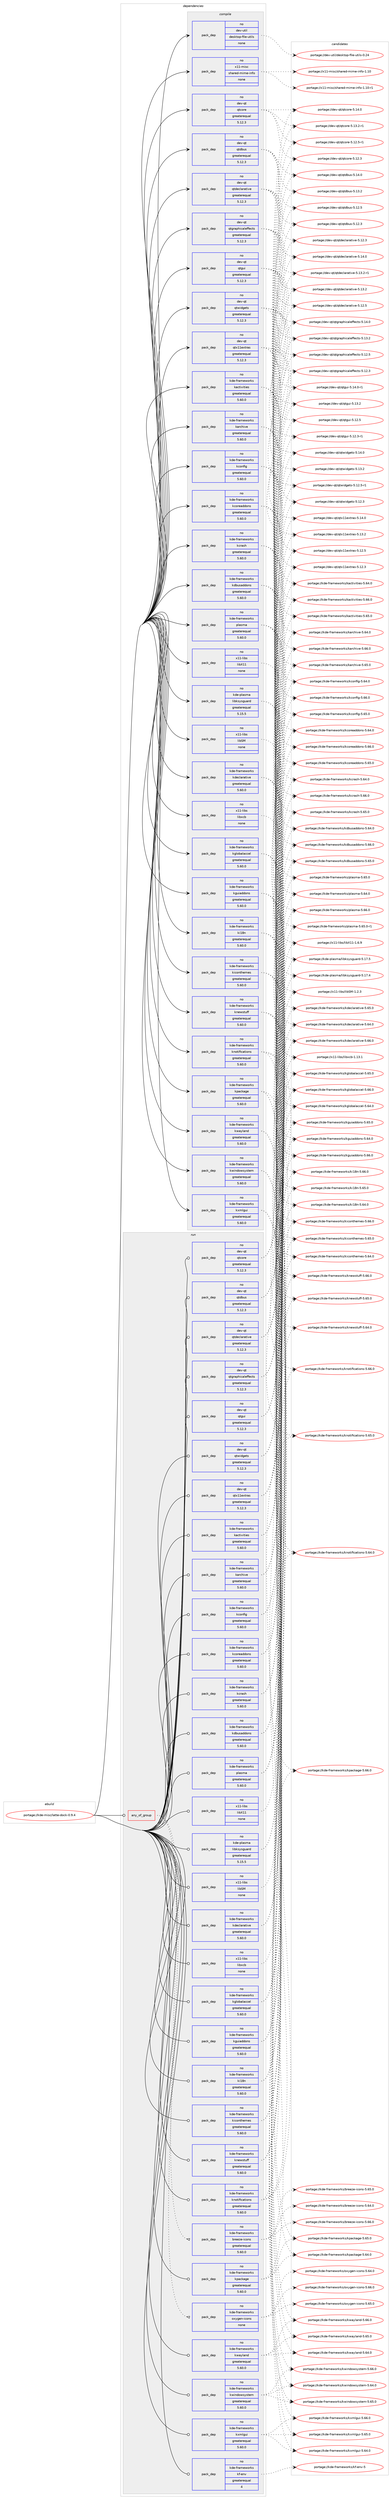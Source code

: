 digraph prolog {

# *************
# Graph options
# *************

newrank=true;
concentrate=true;
compound=true;
graph [rankdir=LR,fontname=Helvetica,fontsize=10,ranksep=1.5];#, ranksep=2.5, nodesep=0.2];
edge  [arrowhead=vee];
node  [fontname=Helvetica,fontsize=10];

# **********
# The ebuild
# **********

subgraph cluster_leftcol {
color=gray;
rank=same;
label=<<i>ebuild</i>>;
id [label="portage://kde-misc/latte-dock-0.9.4", color=red, width=4, href="../kde-misc/latte-dock-0.9.4.svg"];
}

# ****************
# The dependencies
# ****************

subgraph cluster_midcol {
color=gray;
label=<<i>dependencies</i>>;
subgraph cluster_compile {
fillcolor="#eeeeee";
style=filled;
label=<<i>compile</i>>;
subgraph pack184676 {
dependency243511 [label=<<TABLE BORDER="0" CELLBORDER="1" CELLSPACING="0" CELLPADDING="4" WIDTH="220"><TR><TD ROWSPAN="6" CELLPADDING="30">pack_dep</TD></TR><TR><TD WIDTH="110">no</TD></TR><TR><TD>dev-qt</TD></TR><TR><TD>qtcore</TD></TR><TR><TD>greaterequal</TD></TR><TR><TD>5.12.3</TD></TR></TABLE>>, shape=none, color=blue];
}
id:e -> dependency243511:w [weight=20,style="solid",arrowhead="vee"];
subgraph pack184677 {
dependency243512 [label=<<TABLE BORDER="0" CELLBORDER="1" CELLSPACING="0" CELLPADDING="4" WIDTH="220"><TR><TD ROWSPAN="6" CELLPADDING="30">pack_dep</TD></TR><TR><TD WIDTH="110">no</TD></TR><TR><TD>dev-qt</TD></TR><TR><TD>qtdbus</TD></TR><TR><TD>greaterequal</TD></TR><TR><TD>5.12.3</TD></TR></TABLE>>, shape=none, color=blue];
}
id:e -> dependency243512:w [weight=20,style="solid",arrowhead="vee"];
subgraph pack184678 {
dependency243513 [label=<<TABLE BORDER="0" CELLBORDER="1" CELLSPACING="0" CELLPADDING="4" WIDTH="220"><TR><TD ROWSPAN="6" CELLPADDING="30">pack_dep</TD></TR><TR><TD WIDTH="110">no</TD></TR><TR><TD>dev-qt</TD></TR><TR><TD>qtdeclarative</TD></TR><TR><TD>greaterequal</TD></TR><TR><TD>5.12.3</TD></TR></TABLE>>, shape=none, color=blue];
}
id:e -> dependency243513:w [weight=20,style="solid",arrowhead="vee"];
subgraph pack184679 {
dependency243514 [label=<<TABLE BORDER="0" CELLBORDER="1" CELLSPACING="0" CELLPADDING="4" WIDTH="220"><TR><TD ROWSPAN="6" CELLPADDING="30">pack_dep</TD></TR><TR><TD WIDTH="110">no</TD></TR><TR><TD>dev-qt</TD></TR><TR><TD>qtgraphicaleffects</TD></TR><TR><TD>greaterequal</TD></TR><TR><TD>5.12.3</TD></TR></TABLE>>, shape=none, color=blue];
}
id:e -> dependency243514:w [weight=20,style="solid",arrowhead="vee"];
subgraph pack184680 {
dependency243515 [label=<<TABLE BORDER="0" CELLBORDER="1" CELLSPACING="0" CELLPADDING="4" WIDTH="220"><TR><TD ROWSPAN="6" CELLPADDING="30">pack_dep</TD></TR><TR><TD WIDTH="110">no</TD></TR><TR><TD>dev-qt</TD></TR><TR><TD>qtgui</TD></TR><TR><TD>greaterequal</TD></TR><TR><TD>5.12.3</TD></TR></TABLE>>, shape=none, color=blue];
}
id:e -> dependency243515:w [weight=20,style="solid",arrowhead="vee"];
subgraph pack184681 {
dependency243516 [label=<<TABLE BORDER="0" CELLBORDER="1" CELLSPACING="0" CELLPADDING="4" WIDTH="220"><TR><TD ROWSPAN="6" CELLPADDING="30">pack_dep</TD></TR><TR><TD WIDTH="110">no</TD></TR><TR><TD>dev-qt</TD></TR><TR><TD>qtwidgets</TD></TR><TR><TD>greaterequal</TD></TR><TR><TD>5.12.3</TD></TR></TABLE>>, shape=none, color=blue];
}
id:e -> dependency243516:w [weight=20,style="solid",arrowhead="vee"];
subgraph pack184682 {
dependency243517 [label=<<TABLE BORDER="0" CELLBORDER="1" CELLSPACING="0" CELLPADDING="4" WIDTH="220"><TR><TD ROWSPAN="6" CELLPADDING="30">pack_dep</TD></TR><TR><TD WIDTH="110">no</TD></TR><TR><TD>dev-qt</TD></TR><TR><TD>qtx11extras</TD></TR><TR><TD>greaterequal</TD></TR><TR><TD>5.12.3</TD></TR></TABLE>>, shape=none, color=blue];
}
id:e -> dependency243517:w [weight=20,style="solid",arrowhead="vee"];
subgraph pack184683 {
dependency243518 [label=<<TABLE BORDER="0" CELLBORDER="1" CELLSPACING="0" CELLPADDING="4" WIDTH="220"><TR><TD ROWSPAN="6" CELLPADDING="30">pack_dep</TD></TR><TR><TD WIDTH="110">no</TD></TR><TR><TD>dev-util</TD></TR><TR><TD>desktop-file-utils</TD></TR><TR><TD>none</TD></TR><TR><TD></TD></TR></TABLE>>, shape=none, color=blue];
}
id:e -> dependency243518:w [weight=20,style="solid",arrowhead="vee"];
subgraph pack184684 {
dependency243519 [label=<<TABLE BORDER="0" CELLBORDER="1" CELLSPACING="0" CELLPADDING="4" WIDTH="220"><TR><TD ROWSPAN="6" CELLPADDING="30">pack_dep</TD></TR><TR><TD WIDTH="110">no</TD></TR><TR><TD>kde-frameworks</TD></TR><TR><TD>kactivities</TD></TR><TR><TD>greaterequal</TD></TR><TR><TD>5.60.0</TD></TR></TABLE>>, shape=none, color=blue];
}
id:e -> dependency243519:w [weight=20,style="solid",arrowhead="vee"];
subgraph pack184685 {
dependency243520 [label=<<TABLE BORDER="0" CELLBORDER="1" CELLSPACING="0" CELLPADDING="4" WIDTH="220"><TR><TD ROWSPAN="6" CELLPADDING="30">pack_dep</TD></TR><TR><TD WIDTH="110">no</TD></TR><TR><TD>kde-frameworks</TD></TR><TR><TD>karchive</TD></TR><TR><TD>greaterequal</TD></TR><TR><TD>5.60.0</TD></TR></TABLE>>, shape=none, color=blue];
}
id:e -> dependency243520:w [weight=20,style="solid",arrowhead="vee"];
subgraph pack184686 {
dependency243521 [label=<<TABLE BORDER="0" CELLBORDER="1" CELLSPACING="0" CELLPADDING="4" WIDTH="220"><TR><TD ROWSPAN="6" CELLPADDING="30">pack_dep</TD></TR><TR><TD WIDTH="110">no</TD></TR><TR><TD>kde-frameworks</TD></TR><TR><TD>kconfig</TD></TR><TR><TD>greaterequal</TD></TR><TR><TD>5.60.0</TD></TR></TABLE>>, shape=none, color=blue];
}
id:e -> dependency243521:w [weight=20,style="solid",arrowhead="vee"];
subgraph pack184687 {
dependency243522 [label=<<TABLE BORDER="0" CELLBORDER="1" CELLSPACING="0" CELLPADDING="4" WIDTH="220"><TR><TD ROWSPAN="6" CELLPADDING="30">pack_dep</TD></TR><TR><TD WIDTH="110">no</TD></TR><TR><TD>kde-frameworks</TD></TR><TR><TD>kcoreaddons</TD></TR><TR><TD>greaterequal</TD></TR><TR><TD>5.60.0</TD></TR></TABLE>>, shape=none, color=blue];
}
id:e -> dependency243522:w [weight=20,style="solid",arrowhead="vee"];
subgraph pack184688 {
dependency243523 [label=<<TABLE BORDER="0" CELLBORDER="1" CELLSPACING="0" CELLPADDING="4" WIDTH="220"><TR><TD ROWSPAN="6" CELLPADDING="30">pack_dep</TD></TR><TR><TD WIDTH="110">no</TD></TR><TR><TD>kde-frameworks</TD></TR><TR><TD>kcrash</TD></TR><TR><TD>greaterequal</TD></TR><TR><TD>5.60.0</TD></TR></TABLE>>, shape=none, color=blue];
}
id:e -> dependency243523:w [weight=20,style="solid",arrowhead="vee"];
subgraph pack184689 {
dependency243524 [label=<<TABLE BORDER="0" CELLBORDER="1" CELLSPACING="0" CELLPADDING="4" WIDTH="220"><TR><TD ROWSPAN="6" CELLPADDING="30">pack_dep</TD></TR><TR><TD WIDTH="110">no</TD></TR><TR><TD>kde-frameworks</TD></TR><TR><TD>kdbusaddons</TD></TR><TR><TD>greaterequal</TD></TR><TR><TD>5.60.0</TD></TR></TABLE>>, shape=none, color=blue];
}
id:e -> dependency243524:w [weight=20,style="solid",arrowhead="vee"];
subgraph pack184690 {
dependency243525 [label=<<TABLE BORDER="0" CELLBORDER="1" CELLSPACING="0" CELLPADDING="4" WIDTH="220"><TR><TD ROWSPAN="6" CELLPADDING="30">pack_dep</TD></TR><TR><TD WIDTH="110">no</TD></TR><TR><TD>kde-frameworks</TD></TR><TR><TD>kdeclarative</TD></TR><TR><TD>greaterequal</TD></TR><TR><TD>5.60.0</TD></TR></TABLE>>, shape=none, color=blue];
}
id:e -> dependency243525:w [weight=20,style="solid",arrowhead="vee"];
subgraph pack184691 {
dependency243526 [label=<<TABLE BORDER="0" CELLBORDER="1" CELLSPACING="0" CELLPADDING="4" WIDTH="220"><TR><TD ROWSPAN="6" CELLPADDING="30">pack_dep</TD></TR><TR><TD WIDTH="110">no</TD></TR><TR><TD>kde-frameworks</TD></TR><TR><TD>kglobalaccel</TD></TR><TR><TD>greaterequal</TD></TR><TR><TD>5.60.0</TD></TR></TABLE>>, shape=none, color=blue];
}
id:e -> dependency243526:w [weight=20,style="solid",arrowhead="vee"];
subgraph pack184692 {
dependency243527 [label=<<TABLE BORDER="0" CELLBORDER="1" CELLSPACING="0" CELLPADDING="4" WIDTH="220"><TR><TD ROWSPAN="6" CELLPADDING="30">pack_dep</TD></TR><TR><TD WIDTH="110">no</TD></TR><TR><TD>kde-frameworks</TD></TR><TR><TD>kguiaddons</TD></TR><TR><TD>greaterequal</TD></TR><TR><TD>5.60.0</TD></TR></TABLE>>, shape=none, color=blue];
}
id:e -> dependency243527:w [weight=20,style="solid",arrowhead="vee"];
subgraph pack184693 {
dependency243528 [label=<<TABLE BORDER="0" CELLBORDER="1" CELLSPACING="0" CELLPADDING="4" WIDTH="220"><TR><TD ROWSPAN="6" CELLPADDING="30">pack_dep</TD></TR><TR><TD WIDTH="110">no</TD></TR><TR><TD>kde-frameworks</TD></TR><TR><TD>ki18n</TD></TR><TR><TD>greaterequal</TD></TR><TR><TD>5.60.0</TD></TR></TABLE>>, shape=none, color=blue];
}
id:e -> dependency243528:w [weight=20,style="solid",arrowhead="vee"];
subgraph pack184694 {
dependency243529 [label=<<TABLE BORDER="0" CELLBORDER="1" CELLSPACING="0" CELLPADDING="4" WIDTH="220"><TR><TD ROWSPAN="6" CELLPADDING="30">pack_dep</TD></TR><TR><TD WIDTH="110">no</TD></TR><TR><TD>kde-frameworks</TD></TR><TR><TD>kiconthemes</TD></TR><TR><TD>greaterequal</TD></TR><TR><TD>5.60.0</TD></TR></TABLE>>, shape=none, color=blue];
}
id:e -> dependency243529:w [weight=20,style="solid",arrowhead="vee"];
subgraph pack184695 {
dependency243530 [label=<<TABLE BORDER="0" CELLBORDER="1" CELLSPACING="0" CELLPADDING="4" WIDTH="220"><TR><TD ROWSPAN="6" CELLPADDING="30">pack_dep</TD></TR><TR><TD WIDTH="110">no</TD></TR><TR><TD>kde-frameworks</TD></TR><TR><TD>knewstuff</TD></TR><TR><TD>greaterequal</TD></TR><TR><TD>5.60.0</TD></TR></TABLE>>, shape=none, color=blue];
}
id:e -> dependency243530:w [weight=20,style="solid",arrowhead="vee"];
subgraph pack184696 {
dependency243531 [label=<<TABLE BORDER="0" CELLBORDER="1" CELLSPACING="0" CELLPADDING="4" WIDTH="220"><TR><TD ROWSPAN="6" CELLPADDING="30">pack_dep</TD></TR><TR><TD WIDTH="110">no</TD></TR><TR><TD>kde-frameworks</TD></TR><TR><TD>knotifications</TD></TR><TR><TD>greaterequal</TD></TR><TR><TD>5.60.0</TD></TR></TABLE>>, shape=none, color=blue];
}
id:e -> dependency243531:w [weight=20,style="solid",arrowhead="vee"];
subgraph pack184697 {
dependency243532 [label=<<TABLE BORDER="0" CELLBORDER="1" CELLSPACING="0" CELLPADDING="4" WIDTH="220"><TR><TD ROWSPAN="6" CELLPADDING="30">pack_dep</TD></TR><TR><TD WIDTH="110">no</TD></TR><TR><TD>kde-frameworks</TD></TR><TR><TD>kpackage</TD></TR><TR><TD>greaterequal</TD></TR><TR><TD>5.60.0</TD></TR></TABLE>>, shape=none, color=blue];
}
id:e -> dependency243532:w [weight=20,style="solid",arrowhead="vee"];
subgraph pack184698 {
dependency243533 [label=<<TABLE BORDER="0" CELLBORDER="1" CELLSPACING="0" CELLPADDING="4" WIDTH="220"><TR><TD ROWSPAN="6" CELLPADDING="30">pack_dep</TD></TR><TR><TD WIDTH="110">no</TD></TR><TR><TD>kde-frameworks</TD></TR><TR><TD>kwayland</TD></TR><TR><TD>greaterequal</TD></TR><TR><TD>5.60.0</TD></TR></TABLE>>, shape=none, color=blue];
}
id:e -> dependency243533:w [weight=20,style="solid",arrowhead="vee"];
subgraph pack184699 {
dependency243534 [label=<<TABLE BORDER="0" CELLBORDER="1" CELLSPACING="0" CELLPADDING="4" WIDTH="220"><TR><TD ROWSPAN="6" CELLPADDING="30">pack_dep</TD></TR><TR><TD WIDTH="110">no</TD></TR><TR><TD>kde-frameworks</TD></TR><TR><TD>kwindowsystem</TD></TR><TR><TD>greaterequal</TD></TR><TR><TD>5.60.0</TD></TR></TABLE>>, shape=none, color=blue];
}
id:e -> dependency243534:w [weight=20,style="solid",arrowhead="vee"];
subgraph pack184700 {
dependency243535 [label=<<TABLE BORDER="0" CELLBORDER="1" CELLSPACING="0" CELLPADDING="4" WIDTH="220"><TR><TD ROWSPAN="6" CELLPADDING="30">pack_dep</TD></TR><TR><TD WIDTH="110">no</TD></TR><TR><TD>kde-frameworks</TD></TR><TR><TD>kxmlgui</TD></TR><TR><TD>greaterequal</TD></TR><TR><TD>5.60.0</TD></TR></TABLE>>, shape=none, color=blue];
}
id:e -> dependency243535:w [weight=20,style="solid",arrowhead="vee"];
subgraph pack184701 {
dependency243536 [label=<<TABLE BORDER="0" CELLBORDER="1" CELLSPACING="0" CELLPADDING="4" WIDTH="220"><TR><TD ROWSPAN="6" CELLPADDING="30">pack_dep</TD></TR><TR><TD WIDTH="110">no</TD></TR><TR><TD>kde-frameworks</TD></TR><TR><TD>plasma</TD></TR><TR><TD>greaterequal</TD></TR><TR><TD>5.60.0</TD></TR></TABLE>>, shape=none, color=blue];
}
id:e -> dependency243536:w [weight=20,style="solid",arrowhead="vee"];
subgraph pack184702 {
dependency243537 [label=<<TABLE BORDER="0" CELLBORDER="1" CELLSPACING="0" CELLPADDING="4" WIDTH="220"><TR><TD ROWSPAN="6" CELLPADDING="30">pack_dep</TD></TR><TR><TD WIDTH="110">no</TD></TR><TR><TD>kde-plasma</TD></TR><TR><TD>libksysguard</TD></TR><TR><TD>greaterequal</TD></TR><TR><TD>5.15.5</TD></TR></TABLE>>, shape=none, color=blue];
}
id:e -> dependency243537:w [weight=20,style="solid",arrowhead="vee"];
subgraph pack184703 {
dependency243538 [label=<<TABLE BORDER="0" CELLBORDER="1" CELLSPACING="0" CELLPADDING="4" WIDTH="220"><TR><TD ROWSPAN="6" CELLPADDING="30">pack_dep</TD></TR><TR><TD WIDTH="110">no</TD></TR><TR><TD>x11-libs</TD></TR><TR><TD>libSM</TD></TR><TR><TD>none</TD></TR><TR><TD></TD></TR></TABLE>>, shape=none, color=blue];
}
id:e -> dependency243538:w [weight=20,style="solid",arrowhead="vee"];
subgraph pack184704 {
dependency243539 [label=<<TABLE BORDER="0" CELLBORDER="1" CELLSPACING="0" CELLPADDING="4" WIDTH="220"><TR><TD ROWSPAN="6" CELLPADDING="30">pack_dep</TD></TR><TR><TD WIDTH="110">no</TD></TR><TR><TD>x11-libs</TD></TR><TR><TD>libX11</TD></TR><TR><TD>none</TD></TR><TR><TD></TD></TR></TABLE>>, shape=none, color=blue];
}
id:e -> dependency243539:w [weight=20,style="solid",arrowhead="vee"];
subgraph pack184705 {
dependency243540 [label=<<TABLE BORDER="0" CELLBORDER="1" CELLSPACING="0" CELLPADDING="4" WIDTH="220"><TR><TD ROWSPAN="6" CELLPADDING="30">pack_dep</TD></TR><TR><TD WIDTH="110">no</TD></TR><TR><TD>x11-libs</TD></TR><TR><TD>libxcb</TD></TR><TR><TD>none</TD></TR><TR><TD></TD></TR></TABLE>>, shape=none, color=blue];
}
id:e -> dependency243540:w [weight=20,style="solid",arrowhead="vee"];
subgraph pack184706 {
dependency243541 [label=<<TABLE BORDER="0" CELLBORDER="1" CELLSPACING="0" CELLPADDING="4" WIDTH="220"><TR><TD ROWSPAN="6" CELLPADDING="30">pack_dep</TD></TR><TR><TD WIDTH="110">no</TD></TR><TR><TD>x11-misc</TD></TR><TR><TD>shared-mime-info</TD></TR><TR><TD>none</TD></TR><TR><TD></TD></TR></TABLE>>, shape=none, color=blue];
}
id:e -> dependency243541:w [weight=20,style="solid",arrowhead="vee"];
}
subgraph cluster_compileandrun {
fillcolor="#eeeeee";
style=filled;
label=<<i>compile and run</i>>;
}
subgraph cluster_run {
fillcolor="#eeeeee";
style=filled;
label=<<i>run</i>>;
subgraph any3605 {
dependency243542 [label=<<TABLE BORDER="0" CELLBORDER="1" CELLSPACING="0" CELLPADDING="4"><TR><TD CELLPADDING="10">any_of_group</TD></TR></TABLE>>, shape=none, color=red];subgraph pack184707 {
dependency243543 [label=<<TABLE BORDER="0" CELLBORDER="1" CELLSPACING="0" CELLPADDING="4" WIDTH="220"><TR><TD ROWSPAN="6" CELLPADDING="30">pack_dep</TD></TR><TR><TD WIDTH="110">no</TD></TR><TR><TD>kde-frameworks</TD></TR><TR><TD>breeze-icons</TD></TR><TR><TD>greaterequal</TD></TR><TR><TD>5.60.0</TD></TR></TABLE>>, shape=none, color=blue];
}
dependency243542:e -> dependency243543:w [weight=20,style="dotted",arrowhead="oinv"];
subgraph pack184708 {
dependency243544 [label=<<TABLE BORDER="0" CELLBORDER="1" CELLSPACING="0" CELLPADDING="4" WIDTH="220"><TR><TD ROWSPAN="6" CELLPADDING="30">pack_dep</TD></TR><TR><TD WIDTH="110">no</TD></TR><TR><TD>kde-frameworks</TD></TR><TR><TD>oxygen-icons</TD></TR><TR><TD>none</TD></TR><TR><TD></TD></TR></TABLE>>, shape=none, color=blue];
}
dependency243542:e -> dependency243544:w [weight=20,style="dotted",arrowhead="oinv"];
}
id:e -> dependency243542:w [weight=20,style="solid",arrowhead="odot"];
subgraph pack184709 {
dependency243545 [label=<<TABLE BORDER="0" CELLBORDER="1" CELLSPACING="0" CELLPADDING="4" WIDTH="220"><TR><TD ROWSPAN="6" CELLPADDING="30">pack_dep</TD></TR><TR><TD WIDTH="110">no</TD></TR><TR><TD>dev-qt</TD></TR><TR><TD>qtcore</TD></TR><TR><TD>greaterequal</TD></TR><TR><TD>5.12.3</TD></TR></TABLE>>, shape=none, color=blue];
}
id:e -> dependency243545:w [weight=20,style="solid",arrowhead="odot"];
subgraph pack184710 {
dependency243546 [label=<<TABLE BORDER="0" CELLBORDER="1" CELLSPACING="0" CELLPADDING="4" WIDTH="220"><TR><TD ROWSPAN="6" CELLPADDING="30">pack_dep</TD></TR><TR><TD WIDTH="110">no</TD></TR><TR><TD>dev-qt</TD></TR><TR><TD>qtdbus</TD></TR><TR><TD>greaterequal</TD></TR><TR><TD>5.12.3</TD></TR></TABLE>>, shape=none, color=blue];
}
id:e -> dependency243546:w [weight=20,style="solid",arrowhead="odot"];
subgraph pack184711 {
dependency243547 [label=<<TABLE BORDER="0" CELLBORDER="1" CELLSPACING="0" CELLPADDING="4" WIDTH="220"><TR><TD ROWSPAN="6" CELLPADDING="30">pack_dep</TD></TR><TR><TD WIDTH="110">no</TD></TR><TR><TD>dev-qt</TD></TR><TR><TD>qtdeclarative</TD></TR><TR><TD>greaterequal</TD></TR><TR><TD>5.12.3</TD></TR></TABLE>>, shape=none, color=blue];
}
id:e -> dependency243547:w [weight=20,style="solid",arrowhead="odot"];
subgraph pack184712 {
dependency243548 [label=<<TABLE BORDER="0" CELLBORDER="1" CELLSPACING="0" CELLPADDING="4" WIDTH="220"><TR><TD ROWSPAN="6" CELLPADDING="30">pack_dep</TD></TR><TR><TD WIDTH="110">no</TD></TR><TR><TD>dev-qt</TD></TR><TR><TD>qtgraphicaleffects</TD></TR><TR><TD>greaterequal</TD></TR><TR><TD>5.12.3</TD></TR></TABLE>>, shape=none, color=blue];
}
id:e -> dependency243548:w [weight=20,style="solid",arrowhead="odot"];
subgraph pack184713 {
dependency243549 [label=<<TABLE BORDER="0" CELLBORDER="1" CELLSPACING="0" CELLPADDING="4" WIDTH="220"><TR><TD ROWSPAN="6" CELLPADDING="30">pack_dep</TD></TR><TR><TD WIDTH="110">no</TD></TR><TR><TD>dev-qt</TD></TR><TR><TD>qtgui</TD></TR><TR><TD>greaterequal</TD></TR><TR><TD>5.12.3</TD></TR></TABLE>>, shape=none, color=blue];
}
id:e -> dependency243549:w [weight=20,style="solid",arrowhead="odot"];
subgraph pack184714 {
dependency243550 [label=<<TABLE BORDER="0" CELLBORDER="1" CELLSPACING="0" CELLPADDING="4" WIDTH="220"><TR><TD ROWSPAN="6" CELLPADDING="30">pack_dep</TD></TR><TR><TD WIDTH="110">no</TD></TR><TR><TD>dev-qt</TD></TR><TR><TD>qtwidgets</TD></TR><TR><TD>greaterequal</TD></TR><TR><TD>5.12.3</TD></TR></TABLE>>, shape=none, color=blue];
}
id:e -> dependency243550:w [weight=20,style="solid",arrowhead="odot"];
subgraph pack184715 {
dependency243551 [label=<<TABLE BORDER="0" CELLBORDER="1" CELLSPACING="0" CELLPADDING="4" WIDTH="220"><TR><TD ROWSPAN="6" CELLPADDING="30">pack_dep</TD></TR><TR><TD WIDTH="110">no</TD></TR><TR><TD>dev-qt</TD></TR><TR><TD>qtx11extras</TD></TR><TR><TD>greaterequal</TD></TR><TR><TD>5.12.3</TD></TR></TABLE>>, shape=none, color=blue];
}
id:e -> dependency243551:w [weight=20,style="solid",arrowhead="odot"];
subgraph pack184716 {
dependency243552 [label=<<TABLE BORDER="0" CELLBORDER="1" CELLSPACING="0" CELLPADDING="4" WIDTH="220"><TR><TD ROWSPAN="6" CELLPADDING="30">pack_dep</TD></TR><TR><TD WIDTH="110">no</TD></TR><TR><TD>kde-frameworks</TD></TR><TR><TD>kactivities</TD></TR><TR><TD>greaterequal</TD></TR><TR><TD>5.60.0</TD></TR></TABLE>>, shape=none, color=blue];
}
id:e -> dependency243552:w [weight=20,style="solid",arrowhead="odot"];
subgraph pack184717 {
dependency243553 [label=<<TABLE BORDER="0" CELLBORDER="1" CELLSPACING="0" CELLPADDING="4" WIDTH="220"><TR><TD ROWSPAN="6" CELLPADDING="30">pack_dep</TD></TR><TR><TD WIDTH="110">no</TD></TR><TR><TD>kde-frameworks</TD></TR><TR><TD>karchive</TD></TR><TR><TD>greaterequal</TD></TR><TR><TD>5.60.0</TD></TR></TABLE>>, shape=none, color=blue];
}
id:e -> dependency243553:w [weight=20,style="solid",arrowhead="odot"];
subgraph pack184718 {
dependency243554 [label=<<TABLE BORDER="0" CELLBORDER="1" CELLSPACING="0" CELLPADDING="4" WIDTH="220"><TR><TD ROWSPAN="6" CELLPADDING="30">pack_dep</TD></TR><TR><TD WIDTH="110">no</TD></TR><TR><TD>kde-frameworks</TD></TR><TR><TD>kconfig</TD></TR><TR><TD>greaterequal</TD></TR><TR><TD>5.60.0</TD></TR></TABLE>>, shape=none, color=blue];
}
id:e -> dependency243554:w [weight=20,style="solid",arrowhead="odot"];
subgraph pack184719 {
dependency243555 [label=<<TABLE BORDER="0" CELLBORDER="1" CELLSPACING="0" CELLPADDING="4" WIDTH="220"><TR><TD ROWSPAN="6" CELLPADDING="30">pack_dep</TD></TR><TR><TD WIDTH="110">no</TD></TR><TR><TD>kde-frameworks</TD></TR><TR><TD>kcoreaddons</TD></TR><TR><TD>greaterequal</TD></TR><TR><TD>5.60.0</TD></TR></TABLE>>, shape=none, color=blue];
}
id:e -> dependency243555:w [weight=20,style="solid",arrowhead="odot"];
subgraph pack184720 {
dependency243556 [label=<<TABLE BORDER="0" CELLBORDER="1" CELLSPACING="0" CELLPADDING="4" WIDTH="220"><TR><TD ROWSPAN="6" CELLPADDING="30">pack_dep</TD></TR><TR><TD WIDTH="110">no</TD></TR><TR><TD>kde-frameworks</TD></TR><TR><TD>kcrash</TD></TR><TR><TD>greaterequal</TD></TR><TR><TD>5.60.0</TD></TR></TABLE>>, shape=none, color=blue];
}
id:e -> dependency243556:w [weight=20,style="solid",arrowhead="odot"];
subgraph pack184721 {
dependency243557 [label=<<TABLE BORDER="0" CELLBORDER="1" CELLSPACING="0" CELLPADDING="4" WIDTH="220"><TR><TD ROWSPAN="6" CELLPADDING="30">pack_dep</TD></TR><TR><TD WIDTH="110">no</TD></TR><TR><TD>kde-frameworks</TD></TR><TR><TD>kdbusaddons</TD></TR><TR><TD>greaterequal</TD></TR><TR><TD>5.60.0</TD></TR></TABLE>>, shape=none, color=blue];
}
id:e -> dependency243557:w [weight=20,style="solid",arrowhead="odot"];
subgraph pack184722 {
dependency243558 [label=<<TABLE BORDER="0" CELLBORDER="1" CELLSPACING="0" CELLPADDING="4" WIDTH="220"><TR><TD ROWSPAN="6" CELLPADDING="30">pack_dep</TD></TR><TR><TD WIDTH="110">no</TD></TR><TR><TD>kde-frameworks</TD></TR><TR><TD>kdeclarative</TD></TR><TR><TD>greaterequal</TD></TR><TR><TD>5.60.0</TD></TR></TABLE>>, shape=none, color=blue];
}
id:e -> dependency243558:w [weight=20,style="solid",arrowhead="odot"];
subgraph pack184723 {
dependency243559 [label=<<TABLE BORDER="0" CELLBORDER="1" CELLSPACING="0" CELLPADDING="4" WIDTH="220"><TR><TD ROWSPAN="6" CELLPADDING="30">pack_dep</TD></TR><TR><TD WIDTH="110">no</TD></TR><TR><TD>kde-frameworks</TD></TR><TR><TD>kf-env</TD></TR><TR><TD>greaterequal</TD></TR><TR><TD>4</TD></TR></TABLE>>, shape=none, color=blue];
}
id:e -> dependency243559:w [weight=20,style="solid",arrowhead="odot"];
subgraph pack184724 {
dependency243560 [label=<<TABLE BORDER="0" CELLBORDER="1" CELLSPACING="0" CELLPADDING="4" WIDTH="220"><TR><TD ROWSPAN="6" CELLPADDING="30">pack_dep</TD></TR><TR><TD WIDTH="110">no</TD></TR><TR><TD>kde-frameworks</TD></TR><TR><TD>kglobalaccel</TD></TR><TR><TD>greaterequal</TD></TR><TR><TD>5.60.0</TD></TR></TABLE>>, shape=none, color=blue];
}
id:e -> dependency243560:w [weight=20,style="solid",arrowhead="odot"];
subgraph pack184725 {
dependency243561 [label=<<TABLE BORDER="0" CELLBORDER="1" CELLSPACING="0" CELLPADDING="4" WIDTH="220"><TR><TD ROWSPAN="6" CELLPADDING="30">pack_dep</TD></TR><TR><TD WIDTH="110">no</TD></TR><TR><TD>kde-frameworks</TD></TR><TR><TD>kguiaddons</TD></TR><TR><TD>greaterequal</TD></TR><TR><TD>5.60.0</TD></TR></TABLE>>, shape=none, color=blue];
}
id:e -> dependency243561:w [weight=20,style="solid",arrowhead="odot"];
subgraph pack184726 {
dependency243562 [label=<<TABLE BORDER="0" CELLBORDER="1" CELLSPACING="0" CELLPADDING="4" WIDTH="220"><TR><TD ROWSPAN="6" CELLPADDING="30">pack_dep</TD></TR><TR><TD WIDTH="110">no</TD></TR><TR><TD>kde-frameworks</TD></TR><TR><TD>ki18n</TD></TR><TR><TD>greaterequal</TD></TR><TR><TD>5.60.0</TD></TR></TABLE>>, shape=none, color=blue];
}
id:e -> dependency243562:w [weight=20,style="solid",arrowhead="odot"];
subgraph pack184727 {
dependency243563 [label=<<TABLE BORDER="0" CELLBORDER="1" CELLSPACING="0" CELLPADDING="4" WIDTH="220"><TR><TD ROWSPAN="6" CELLPADDING="30">pack_dep</TD></TR><TR><TD WIDTH="110">no</TD></TR><TR><TD>kde-frameworks</TD></TR><TR><TD>kiconthemes</TD></TR><TR><TD>greaterequal</TD></TR><TR><TD>5.60.0</TD></TR></TABLE>>, shape=none, color=blue];
}
id:e -> dependency243563:w [weight=20,style="solid",arrowhead="odot"];
subgraph pack184728 {
dependency243564 [label=<<TABLE BORDER="0" CELLBORDER="1" CELLSPACING="0" CELLPADDING="4" WIDTH="220"><TR><TD ROWSPAN="6" CELLPADDING="30">pack_dep</TD></TR><TR><TD WIDTH="110">no</TD></TR><TR><TD>kde-frameworks</TD></TR><TR><TD>knewstuff</TD></TR><TR><TD>greaterequal</TD></TR><TR><TD>5.60.0</TD></TR></TABLE>>, shape=none, color=blue];
}
id:e -> dependency243564:w [weight=20,style="solid",arrowhead="odot"];
subgraph pack184729 {
dependency243565 [label=<<TABLE BORDER="0" CELLBORDER="1" CELLSPACING="0" CELLPADDING="4" WIDTH="220"><TR><TD ROWSPAN="6" CELLPADDING="30">pack_dep</TD></TR><TR><TD WIDTH="110">no</TD></TR><TR><TD>kde-frameworks</TD></TR><TR><TD>knotifications</TD></TR><TR><TD>greaterequal</TD></TR><TR><TD>5.60.0</TD></TR></TABLE>>, shape=none, color=blue];
}
id:e -> dependency243565:w [weight=20,style="solid",arrowhead="odot"];
subgraph pack184730 {
dependency243566 [label=<<TABLE BORDER="0" CELLBORDER="1" CELLSPACING="0" CELLPADDING="4" WIDTH="220"><TR><TD ROWSPAN="6" CELLPADDING="30">pack_dep</TD></TR><TR><TD WIDTH="110">no</TD></TR><TR><TD>kde-frameworks</TD></TR><TR><TD>kpackage</TD></TR><TR><TD>greaterequal</TD></TR><TR><TD>5.60.0</TD></TR></TABLE>>, shape=none, color=blue];
}
id:e -> dependency243566:w [weight=20,style="solid",arrowhead="odot"];
subgraph pack184731 {
dependency243567 [label=<<TABLE BORDER="0" CELLBORDER="1" CELLSPACING="0" CELLPADDING="4" WIDTH="220"><TR><TD ROWSPAN="6" CELLPADDING="30">pack_dep</TD></TR><TR><TD WIDTH="110">no</TD></TR><TR><TD>kde-frameworks</TD></TR><TR><TD>kwayland</TD></TR><TR><TD>greaterequal</TD></TR><TR><TD>5.60.0</TD></TR></TABLE>>, shape=none, color=blue];
}
id:e -> dependency243567:w [weight=20,style="solid",arrowhead="odot"];
subgraph pack184732 {
dependency243568 [label=<<TABLE BORDER="0" CELLBORDER="1" CELLSPACING="0" CELLPADDING="4" WIDTH="220"><TR><TD ROWSPAN="6" CELLPADDING="30">pack_dep</TD></TR><TR><TD WIDTH="110">no</TD></TR><TR><TD>kde-frameworks</TD></TR><TR><TD>kwindowsystem</TD></TR><TR><TD>greaterequal</TD></TR><TR><TD>5.60.0</TD></TR></TABLE>>, shape=none, color=blue];
}
id:e -> dependency243568:w [weight=20,style="solid",arrowhead="odot"];
subgraph pack184733 {
dependency243569 [label=<<TABLE BORDER="0" CELLBORDER="1" CELLSPACING="0" CELLPADDING="4" WIDTH="220"><TR><TD ROWSPAN="6" CELLPADDING="30">pack_dep</TD></TR><TR><TD WIDTH="110">no</TD></TR><TR><TD>kde-frameworks</TD></TR><TR><TD>kxmlgui</TD></TR><TR><TD>greaterequal</TD></TR><TR><TD>5.60.0</TD></TR></TABLE>>, shape=none, color=blue];
}
id:e -> dependency243569:w [weight=20,style="solid",arrowhead="odot"];
subgraph pack184734 {
dependency243570 [label=<<TABLE BORDER="0" CELLBORDER="1" CELLSPACING="0" CELLPADDING="4" WIDTH="220"><TR><TD ROWSPAN="6" CELLPADDING="30">pack_dep</TD></TR><TR><TD WIDTH="110">no</TD></TR><TR><TD>kde-frameworks</TD></TR><TR><TD>plasma</TD></TR><TR><TD>greaterequal</TD></TR><TR><TD>5.60.0</TD></TR></TABLE>>, shape=none, color=blue];
}
id:e -> dependency243570:w [weight=20,style="solid",arrowhead="odot"];
subgraph pack184735 {
dependency243571 [label=<<TABLE BORDER="0" CELLBORDER="1" CELLSPACING="0" CELLPADDING="4" WIDTH="220"><TR><TD ROWSPAN="6" CELLPADDING="30">pack_dep</TD></TR><TR><TD WIDTH="110">no</TD></TR><TR><TD>kde-plasma</TD></TR><TR><TD>libksysguard</TD></TR><TR><TD>greaterequal</TD></TR><TR><TD>5.15.5</TD></TR></TABLE>>, shape=none, color=blue];
}
id:e -> dependency243571:w [weight=20,style="solid",arrowhead="odot"];
subgraph pack184736 {
dependency243572 [label=<<TABLE BORDER="0" CELLBORDER="1" CELLSPACING="0" CELLPADDING="4" WIDTH="220"><TR><TD ROWSPAN="6" CELLPADDING="30">pack_dep</TD></TR><TR><TD WIDTH="110">no</TD></TR><TR><TD>x11-libs</TD></TR><TR><TD>libSM</TD></TR><TR><TD>none</TD></TR><TR><TD></TD></TR></TABLE>>, shape=none, color=blue];
}
id:e -> dependency243572:w [weight=20,style="solid",arrowhead="odot"];
subgraph pack184737 {
dependency243573 [label=<<TABLE BORDER="0" CELLBORDER="1" CELLSPACING="0" CELLPADDING="4" WIDTH="220"><TR><TD ROWSPAN="6" CELLPADDING="30">pack_dep</TD></TR><TR><TD WIDTH="110">no</TD></TR><TR><TD>x11-libs</TD></TR><TR><TD>libX11</TD></TR><TR><TD>none</TD></TR><TR><TD></TD></TR></TABLE>>, shape=none, color=blue];
}
id:e -> dependency243573:w [weight=20,style="solid",arrowhead="odot"];
subgraph pack184738 {
dependency243574 [label=<<TABLE BORDER="0" CELLBORDER="1" CELLSPACING="0" CELLPADDING="4" WIDTH="220"><TR><TD ROWSPAN="6" CELLPADDING="30">pack_dep</TD></TR><TR><TD WIDTH="110">no</TD></TR><TR><TD>x11-libs</TD></TR><TR><TD>libxcb</TD></TR><TR><TD>none</TD></TR><TR><TD></TD></TR></TABLE>>, shape=none, color=blue];
}
id:e -> dependency243574:w [weight=20,style="solid",arrowhead="odot"];
}
}

# **************
# The candidates
# **************

subgraph cluster_choices {
rank=same;
color=gray;
label=<<i>candidates</i>>;

subgraph choice184676 {
color=black;
nodesep=1;
choice10010111845113116471131169911111410145534649524648 [label="portage://dev-qt/qtcore-5.14.0", color=red, width=4,href="../dev-qt/qtcore-5.14.0.svg"];
choice100101118451131164711311699111114101455346495146504511449 [label="portage://dev-qt/qtcore-5.13.2-r1", color=red, width=4,href="../dev-qt/qtcore-5.13.2-r1.svg"];
choice100101118451131164711311699111114101455346495046534511449 [label="portage://dev-qt/qtcore-5.12.5-r1", color=red, width=4,href="../dev-qt/qtcore-5.12.5-r1.svg"];
choice10010111845113116471131169911111410145534649504651 [label="portage://dev-qt/qtcore-5.12.3", color=red, width=4,href="../dev-qt/qtcore-5.12.3.svg"];
dependency243511:e -> choice10010111845113116471131169911111410145534649524648:w [style=dotted,weight="100"];
dependency243511:e -> choice100101118451131164711311699111114101455346495146504511449:w [style=dotted,weight="100"];
dependency243511:e -> choice100101118451131164711311699111114101455346495046534511449:w [style=dotted,weight="100"];
dependency243511:e -> choice10010111845113116471131169911111410145534649504651:w [style=dotted,weight="100"];
}
subgraph choice184677 {
color=black;
nodesep=1;
choice10010111845113116471131161009811711545534649524648 [label="portage://dev-qt/qtdbus-5.14.0", color=red, width=4,href="../dev-qt/qtdbus-5.14.0.svg"];
choice10010111845113116471131161009811711545534649514650 [label="portage://dev-qt/qtdbus-5.13.2", color=red, width=4,href="../dev-qt/qtdbus-5.13.2.svg"];
choice10010111845113116471131161009811711545534649504653 [label="portage://dev-qt/qtdbus-5.12.5", color=red, width=4,href="../dev-qt/qtdbus-5.12.5.svg"];
choice10010111845113116471131161009811711545534649504651 [label="portage://dev-qt/qtdbus-5.12.3", color=red, width=4,href="../dev-qt/qtdbus-5.12.3.svg"];
dependency243512:e -> choice10010111845113116471131161009811711545534649524648:w [style=dotted,weight="100"];
dependency243512:e -> choice10010111845113116471131161009811711545534649514650:w [style=dotted,weight="100"];
dependency243512:e -> choice10010111845113116471131161009811711545534649504653:w [style=dotted,weight="100"];
dependency243512:e -> choice10010111845113116471131161009811711545534649504651:w [style=dotted,weight="100"];
}
subgraph choice184678 {
color=black;
nodesep=1;
choice100101118451131164711311610010199108971149711610511810145534649524648 [label="portage://dev-qt/qtdeclarative-5.14.0", color=red, width=4,href="../dev-qt/qtdeclarative-5.14.0.svg"];
choice1001011184511311647113116100101991089711497116105118101455346495146504511449 [label="portage://dev-qt/qtdeclarative-5.13.2-r1", color=red, width=4,href="../dev-qt/qtdeclarative-5.13.2-r1.svg"];
choice100101118451131164711311610010199108971149711610511810145534649514650 [label="portage://dev-qt/qtdeclarative-5.13.2", color=red, width=4,href="../dev-qt/qtdeclarative-5.13.2.svg"];
choice100101118451131164711311610010199108971149711610511810145534649504653 [label="portage://dev-qt/qtdeclarative-5.12.5", color=red, width=4,href="../dev-qt/qtdeclarative-5.12.5.svg"];
choice100101118451131164711311610010199108971149711610511810145534649504651 [label="portage://dev-qt/qtdeclarative-5.12.3", color=red, width=4,href="../dev-qt/qtdeclarative-5.12.3.svg"];
dependency243513:e -> choice100101118451131164711311610010199108971149711610511810145534649524648:w [style=dotted,weight="100"];
dependency243513:e -> choice1001011184511311647113116100101991089711497116105118101455346495146504511449:w [style=dotted,weight="100"];
dependency243513:e -> choice100101118451131164711311610010199108971149711610511810145534649514650:w [style=dotted,weight="100"];
dependency243513:e -> choice100101118451131164711311610010199108971149711610511810145534649504653:w [style=dotted,weight="100"];
dependency243513:e -> choice100101118451131164711311610010199108971149711610511810145534649504651:w [style=dotted,weight="100"];
}
subgraph choice184679 {
color=black;
nodesep=1;
choice10010111845113116471131161031149711210410599971081011021021019911611545534649524648 [label="portage://dev-qt/qtgraphicaleffects-5.14.0", color=red, width=4,href="../dev-qt/qtgraphicaleffects-5.14.0.svg"];
choice10010111845113116471131161031149711210410599971081011021021019911611545534649514650 [label="portage://dev-qt/qtgraphicaleffects-5.13.2", color=red, width=4,href="../dev-qt/qtgraphicaleffects-5.13.2.svg"];
choice10010111845113116471131161031149711210410599971081011021021019911611545534649504653 [label="portage://dev-qt/qtgraphicaleffects-5.12.5", color=red, width=4,href="../dev-qt/qtgraphicaleffects-5.12.5.svg"];
choice10010111845113116471131161031149711210410599971081011021021019911611545534649504651 [label="portage://dev-qt/qtgraphicaleffects-5.12.3", color=red, width=4,href="../dev-qt/qtgraphicaleffects-5.12.3.svg"];
dependency243514:e -> choice10010111845113116471131161031149711210410599971081011021021019911611545534649524648:w [style=dotted,weight="100"];
dependency243514:e -> choice10010111845113116471131161031149711210410599971081011021021019911611545534649514650:w [style=dotted,weight="100"];
dependency243514:e -> choice10010111845113116471131161031149711210410599971081011021021019911611545534649504653:w [style=dotted,weight="100"];
dependency243514:e -> choice10010111845113116471131161031149711210410599971081011021021019911611545534649504651:w [style=dotted,weight="100"];
}
subgraph choice184680 {
color=black;
nodesep=1;
choice1001011184511311647113116103117105455346495246484511449 [label="portage://dev-qt/qtgui-5.14.0-r1", color=red, width=4,href="../dev-qt/qtgui-5.14.0-r1.svg"];
choice100101118451131164711311610311710545534649514650 [label="portage://dev-qt/qtgui-5.13.2", color=red, width=4,href="../dev-qt/qtgui-5.13.2.svg"];
choice100101118451131164711311610311710545534649504653 [label="portage://dev-qt/qtgui-5.12.5", color=red, width=4,href="../dev-qt/qtgui-5.12.5.svg"];
choice1001011184511311647113116103117105455346495046514511449 [label="portage://dev-qt/qtgui-5.12.3-r1", color=red, width=4,href="../dev-qt/qtgui-5.12.3-r1.svg"];
dependency243515:e -> choice1001011184511311647113116103117105455346495246484511449:w [style=dotted,weight="100"];
dependency243515:e -> choice100101118451131164711311610311710545534649514650:w [style=dotted,weight="100"];
dependency243515:e -> choice100101118451131164711311610311710545534649504653:w [style=dotted,weight="100"];
dependency243515:e -> choice1001011184511311647113116103117105455346495046514511449:w [style=dotted,weight="100"];
}
subgraph choice184681 {
color=black;
nodesep=1;
choice100101118451131164711311611910510010310111611545534649524648 [label="portage://dev-qt/qtwidgets-5.14.0", color=red, width=4,href="../dev-qt/qtwidgets-5.14.0.svg"];
choice100101118451131164711311611910510010310111611545534649514650 [label="portage://dev-qt/qtwidgets-5.13.2", color=red, width=4,href="../dev-qt/qtwidgets-5.13.2.svg"];
choice1001011184511311647113116119105100103101116115455346495046534511449 [label="portage://dev-qt/qtwidgets-5.12.5-r1", color=red, width=4,href="../dev-qt/qtwidgets-5.12.5-r1.svg"];
choice100101118451131164711311611910510010310111611545534649504651 [label="portage://dev-qt/qtwidgets-5.12.3", color=red, width=4,href="../dev-qt/qtwidgets-5.12.3.svg"];
dependency243516:e -> choice100101118451131164711311611910510010310111611545534649524648:w [style=dotted,weight="100"];
dependency243516:e -> choice100101118451131164711311611910510010310111611545534649514650:w [style=dotted,weight="100"];
dependency243516:e -> choice1001011184511311647113116119105100103101116115455346495046534511449:w [style=dotted,weight="100"];
dependency243516:e -> choice100101118451131164711311611910510010310111611545534649504651:w [style=dotted,weight="100"];
}
subgraph choice184682 {
color=black;
nodesep=1;
choice100101118451131164711311612049491011201161149711545534649524648 [label="portage://dev-qt/qtx11extras-5.14.0", color=red, width=4,href="../dev-qt/qtx11extras-5.14.0.svg"];
choice100101118451131164711311612049491011201161149711545534649514650 [label="portage://dev-qt/qtx11extras-5.13.2", color=red, width=4,href="../dev-qt/qtx11extras-5.13.2.svg"];
choice100101118451131164711311612049491011201161149711545534649504653 [label="portage://dev-qt/qtx11extras-5.12.5", color=red, width=4,href="../dev-qt/qtx11extras-5.12.5.svg"];
choice100101118451131164711311612049491011201161149711545534649504651 [label="portage://dev-qt/qtx11extras-5.12.3", color=red, width=4,href="../dev-qt/qtx11extras-5.12.3.svg"];
dependency243517:e -> choice100101118451131164711311612049491011201161149711545534649524648:w [style=dotted,weight="100"];
dependency243517:e -> choice100101118451131164711311612049491011201161149711545534649514650:w [style=dotted,weight="100"];
dependency243517:e -> choice100101118451131164711311612049491011201161149711545534649504653:w [style=dotted,weight="100"];
dependency243517:e -> choice100101118451131164711311612049491011201161149711545534649504651:w [style=dotted,weight="100"];
}
subgraph choice184683 {
color=black;
nodesep=1;
choice100101118451171161051084710010111510711611111245102105108101451171161051081154548465052 [label="portage://dev-util/desktop-file-utils-0.24", color=red, width=4,href="../dev-util/desktop-file-utils-0.24.svg"];
dependency243518:e -> choice100101118451171161051084710010111510711611111245102105108101451171161051081154548465052:w [style=dotted,weight="100"];
}
subgraph choice184684 {
color=black;
nodesep=1;
choice107100101451021149710910111911111410711547107979911610511810511610510111545534654544648 [label="portage://kde-frameworks/kactivities-5.66.0", color=red, width=4,href="../kde-frameworks/kactivities-5.66.0.svg"];
choice107100101451021149710910111911111410711547107979911610511810511610510111545534654534648 [label="portage://kde-frameworks/kactivities-5.65.0", color=red, width=4,href="../kde-frameworks/kactivities-5.65.0.svg"];
choice107100101451021149710910111911111410711547107979911610511810511610510111545534654524648 [label="portage://kde-frameworks/kactivities-5.64.0", color=red, width=4,href="../kde-frameworks/kactivities-5.64.0.svg"];
dependency243519:e -> choice107100101451021149710910111911111410711547107979911610511810511610510111545534654544648:w [style=dotted,weight="100"];
dependency243519:e -> choice107100101451021149710910111911111410711547107979911610511810511610510111545534654534648:w [style=dotted,weight="100"];
dependency243519:e -> choice107100101451021149710910111911111410711547107979911610511810511610510111545534654524648:w [style=dotted,weight="100"];
}
subgraph choice184685 {
color=black;
nodesep=1;
choice107100101451021149710910111911111410711547107971149910410511810145534654544648 [label="portage://kde-frameworks/karchive-5.66.0", color=red, width=4,href="../kde-frameworks/karchive-5.66.0.svg"];
choice107100101451021149710910111911111410711547107971149910410511810145534654534648 [label="portage://kde-frameworks/karchive-5.65.0", color=red, width=4,href="../kde-frameworks/karchive-5.65.0.svg"];
choice107100101451021149710910111911111410711547107971149910410511810145534654524648 [label="portage://kde-frameworks/karchive-5.64.0", color=red, width=4,href="../kde-frameworks/karchive-5.64.0.svg"];
dependency243520:e -> choice107100101451021149710910111911111410711547107971149910410511810145534654544648:w [style=dotted,weight="100"];
dependency243520:e -> choice107100101451021149710910111911111410711547107971149910410511810145534654534648:w [style=dotted,weight="100"];
dependency243520:e -> choice107100101451021149710910111911111410711547107971149910410511810145534654524648:w [style=dotted,weight="100"];
}
subgraph choice184686 {
color=black;
nodesep=1;
choice1071001014510211497109101119111114107115471079911111010210510345534654544648 [label="portage://kde-frameworks/kconfig-5.66.0", color=red, width=4,href="../kde-frameworks/kconfig-5.66.0.svg"];
choice1071001014510211497109101119111114107115471079911111010210510345534654534648 [label="portage://kde-frameworks/kconfig-5.65.0", color=red, width=4,href="../kde-frameworks/kconfig-5.65.0.svg"];
choice1071001014510211497109101119111114107115471079911111010210510345534654524648 [label="portage://kde-frameworks/kconfig-5.64.0", color=red, width=4,href="../kde-frameworks/kconfig-5.64.0.svg"];
dependency243521:e -> choice1071001014510211497109101119111114107115471079911111010210510345534654544648:w [style=dotted,weight="100"];
dependency243521:e -> choice1071001014510211497109101119111114107115471079911111010210510345534654534648:w [style=dotted,weight="100"];
dependency243521:e -> choice1071001014510211497109101119111114107115471079911111010210510345534654524648:w [style=dotted,weight="100"];
}
subgraph choice184687 {
color=black;
nodesep=1;
choice107100101451021149710910111911111410711547107991111141019710010011111011545534654544648 [label="portage://kde-frameworks/kcoreaddons-5.66.0", color=red, width=4,href="../kde-frameworks/kcoreaddons-5.66.0.svg"];
choice107100101451021149710910111911111410711547107991111141019710010011111011545534654534648 [label="portage://kde-frameworks/kcoreaddons-5.65.0", color=red, width=4,href="../kde-frameworks/kcoreaddons-5.65.0.svg"];
choice107100101451021149710910111911111410711547107991111141019710010011111011545534654524648 [label="portage://kde-frameworks/kcoreaddons-5.64.0", color=red, width=4,href="../kde-frameworks/kcoreaddons-5.64.0.svg"];
dependency243522:e -> choice107100101451021149710910111911111410711547107991111141019710010011111011545534654544648:w [style=dotted,weight="100"];
dependency243522:e -> choice107100101451021149710910111911111410711547107991111141019710010011111011545534654534648:w [style=dotted,weight="100"];
dependency243522:e -> choice107100101451021149710910111911111410711547107991111141019710010011111011545534654524648:w [style=dotted,weight="100"];
}
subgraph choice184688 {
color=black;
nodesep=1;
choice107100101451021149710910111911111410711547107991149711510445534654544648 [label="portage://kde-frameworks/kcrash-5.66.0", color=red, width=4,href="../kde-frameworks/kcrash-5.66.0.svg"];
choice107100101451021149710910111911111410711547107991149711510445534654534648 [label="portage://kde-frameworks/kcrash-5.65.0", color=red, width=4,href="../kde-frameworks/kcrash-5.65.0.svg"];
choice107100101451021149710910111911111410711547107991149711510445534654524648 [label="portage://kde-frameworks/kcrash-5.64.0", color=red, width=4,href="../kde-frameworks/kcrash-5.64.0.svg"];
dependency243523:e -> choice107100101451021149710910111911111410711547107991149711510445534654544648:w [style=dotted,weight="100"];
dependency243523:e -> choice107100101451021149710910111911111410711547107991149711510445534654534648:w [style=dotted,weight="100"];
dependency243523:e -> choice107100101451021149710910111911111410711547107991149711510445534654524648:w [style=dotted,weight="100"];
}
subgraph choice184689 {
color=black;
nodesep=1;
choice107100101451021149710910111911111410711547107100981171159710010011111011545534654544648 [label="portage://kde-frameworks/kdbusaddons-5.66.0", color=red, width=4,href="../kde-frameworks/kdbusaddons-5.66.0.svg"];
choice107100101451021149710910111911111410711547107100981171159710010011111011545534654534648 [label="portage://kde-frameworks/kdbusaddons-5.65.0", color=red, width=4,href="../kde-frameworks/kdbusaddons-5.65.0.svg"];
choice107100101451021149710910111911111410711547107100981171159710010011111011545534654524648 [label="portage://kde-frameworks/kdbusaddons-5.64.0", color=red, width=4,href="../kde-frameworks/kdbusaddons-5.64.0.svg"];
dependency243524:e -> choice107100101451021149710910111911111410711547107100981171159710010011111011545534654544648:w [style=dotted,weight="100"];
dependency243524:e -> choice107100101451021149710910111911111410711547107100981171159710010011111011545534654534648:w [style=dotted,weight="100"];
dependency243524:e -> choice107100101451021149710910111911111410711547107100981171159710010011111011545534654524648:w [style=dotted,weight="100"];
}
subgraph choice184690 {
color=black;
nodesep=1;
choice10710010145102114971091011191111141071154710710010199108971149711610511810145534654544648 [label="portage://kde-frameworks/kdeclarative-5.66.0", color=red, width=4,href="../kde-frameworks/kdeclarative-5.66.0.svg"];
choice10710010145102114971091011191111141071154710710010199108971149711610511810145534654534648 [label="portage://kde-frameworks/kdeclarative-5.65.0", color=red, width=4,href="../kde-frameworks/kdeclarative-5.65.0.svg"];
choice10710010145102114971091011191111141071154710710010199108971149711610511810145534654524648 [label="portage://kde-frameworks/kdeclarative-5.64.0", color=red, width=4,href="../kde-frameworks/kdeclarative-5.64.0.svg"];
dependency243525:e -> choice10710010145102114971091011191111141071154710710010199108971149711610511810145534654544648:w [style=dotted,weight="100"];
dependency243525:e -> choice10710010145102114971091011191111141071154710710010199108971149711610511810145534654534648:w [style=dotted,weight="100"];
dependency243525:e -> choice10710010145102114971091011191111141071154710710010199108971149711610511810145534654524648:w [style=dotted,weight="100"];
}
subgraph choice184691 {
color=black;
nodesep=1;
choice107100101451021149710910111911111410711547107103108111989710897999910110845534654544648 [label="portage://kde-frameworks/kglobalaccel-5.66.0", color=red, width=4,href="../kde-frameworks/kglobalaccel-5.66.0.svg"];
choice107100101451021149710910111911111410711547107103108111989710897999910110845534654534648 [label="portage://kde-frameworks/kglobalaccel-5.65.0", color=red, width=4,href="../kde-frameworks/kglobalaccel-5.65.0.svg"];
choice107100101451021149710910111911111410711547107103108111989710897999910110845534654524648 [label="portage://kde-frameworks/kglobalaccel-5.64.0", color=red, width=4,href="../kde-frameworks/kglobalaccel-5.64.0.svg"];
dependency243526:e -> choice107100101451021149710910111911111410711547107103108111989710897999910110845534654544648:w [style=dotted,weight="100"];
dependency243526:e -> choice107100101451021149710910111911111410711547107103108111989710897999910110845534654534648:w [style=dotted,weight="100"];
dependency243526:e -> choice107100101451021149710910111911111410711547107103108111989710897999910110845534654524648:w [style=dotted,weight="100"];
}
subgraph choice184692 {
color=black;
nodesep=1;
choice1071001014510211497109101119111114107115471071031171059710010011111011545534654544648 [label="portage://kde-frameworks/kguiaddons-5.66.0", color=red, width=4,href="../kde-frameworks/kguiaddons-5.66.0.svg"];
choice1071001014510211497109101119111114107115471071031171059710010011111011545534654534648 [label="portage://kde-frameworks/kguiaddons-5.65.0", color=red, width=4,href="../kde-frameworks/kguiaddons-5.65.0.svg"];
choice1071001014510211497109101119111114107115471071031171059710010011111011545534654524648 [label="portage://kde-frameworks/kguiaddons-5.64.0", color=red, width=4,href="../kde-frameworks/kguiaddons-5.64.0.svg"];
dependency243527:e -> choice1071001014510211497109101119111114107115471071031171059710010011111011545534654544648:w [style=dotted,weight="100"];
dependency243527:e -> choice1071001014510211497109101119111114107115471071031171059710010011111011545534654534648:w [style=dotted,weight="100"];
dependency243527:e -> choice1071001014510211497109101119111114107115471071031171059710010011111011545534654524648:w [style=dotted,weight="100"];
}
subgraph choice184693 {
color=black;
nodesep=1;
choice107100101451021149710910111911111410711547107105495611045534654544648 [label="portage://kde-frameworks/ki18n-5.66.0", color=red, width=4,href="../kde-frameworks/ki18n-5.66.0.svg"];
choice107100101451021149710910111911111410711547107105495611045534654534648 [label="portage://kde-frameworks/ki18n-5.65.0", color=red, width=4,href="../kde-frameworks/ki18n-5.65.0.svg"];
choice107100101451021149710910111911111410711547107105495611045534654524648 [label="portage://kde-frameworks/ki18n-5.64.0", color=red, width=4,href="../kde-frameworks/ki18n-5.64.0.svg"];
dependency243528:e -> choice107100101451021149710910111911111410711547107105495611045534654544648:w [style=dotted,weight="100"];
dependency243528:e -> choice107100101451021149710910111911111410711547107105495611045534654534648:w [style=dotted,weight="100"];
dependency243528:e -> choice107100101451021149710910111911111410711547107105495611045534654524648:w [style=dotted,weight="100"];
}
subgraph choice184694 {
color=black;
nodesep=1;
choice1071001014510211497109101119111114107115471071059911111011610410110910111545534654544648 [label="portage://kde-frameworks/kiconthemes-5.66.0", color=red, width=4,href="../kde-frameworks/kiconthemes-5.66.0.svg"];
choice1071001014510211497109101119111114107115471071059911111011610410110910111545534654534648 [label="portage://kde-frameworks/kiconthemes-5.65.0", color=red, width=4,href="../kde-frameworks/kiconthemes-5.65.0.svg"];
choice1071001014510211497109101119111114107115471071059911111011610410110910111545534654524648 [label="portage://kde-frameworks/kiconthemes-5.64.0", color=red, width=4,href="../kde-frameworks/kiconthemes-5.64.0.svg"];
dependency243529:e -> choice1071001014510211497109101119111114107115471071059911111011610410110910111545534654544648:w [style=dotted,weight="100"];
dependency243529:e -> choice1071001014510211497109101119111114107115471071059911111011610410110910111545534654534648:w [style=dotted,weight="100"];
dependency243529:e -> choice1071001014510211497109101119111114107115471071059911111011610410110910111545534654524648:w [style=dotted,weight="100"];
}
subgraph choice184695 {
color=black;
nodesep=1;
choice10710010145102114971091011191111141071154710711010111911511611710210245534654544648 [label="portage://kde-frameworks/knewstuff-5.66.0", color=red, width=4,href="../kde-frameworks/knewstuff-5.66.0.svg"];
choice10710010145102114971091011191111141071154710711010111911511611710210245534654534648 [label="portage://kde-frameworks/knewstuff-5.65.0", color=red, width=4,href="../kde-frameworks/knewstuff-5.65.0.svg"];
choice10710010145102114971091011191111141071154710711010111911511611710210245534654524648 [label="portage://kde-frameworks/knewstuff-5.64.0", color=red, width=4,href="../kde-frameworks/knewstuff-5.64.0.svg"];
dependency243530:e -> choice10710010145102114971091011191111141071154710711010111911511611710210245534654544648:w [style=dotted,weight="100"];
dependency243530:e -> choice10710010145102114971091011191111141071154710711010111911511611710210245534654534648:w [style=dotted,weight="100"];
dependency243530:e -> choice10710010145102114971091011191111141071154710711010111911511611710210245534654524648:w [style=dotted,weight="100"];
}
subgraph choice184696 {
color=black;
nodesep=1;
choice107100101451021149710910111911111410711547107110111116105102105999711610511111011545534654544648 [label="portage://kde-frameworks/knotifications-5.66.0", color=red, width=4,href="../kde-frameworks/knotifications-5.66.0.svg"];
choice107100101451021149710910111911111410711547107110111116105102105999711610511111011545534654534648 [label="portage://kde-frameworks/knotifications-5.65.0", color=red, width=4,href="../kde-frameworks/knotifications-5.65.0.svg"];
choice107100101451021149710910111911111410711547107110111116105102105999711610511111011545534654524648 [label="portage://kde-frameworks/knotifications-5.64.0", color=red, width=4,href="../kde-frameworks/knotifications-5.64.0.svg"];
dependency243531:e -> choice107100101451021149710910111911111410711547107110111116105102105999711610511111011545534654544648:w [style=dotted,weight="100"];
dependency243531:e -> choice107100101451021149710910111911111410711547107110111116105102105999711610511111011545534654534648:w [style=dotted,weight="100"];
dependency243531:e -> choice107100101451021149710910111911111410711547107110111116105102105999711610511111011545534654524648:w [style=dotted,weight="100"];
}
subgraph choice184697 {
color=black;
nodesep=1;
choice10710010145102114971091011191111141071154710711297991079710310145534654544648 [label="portage://kde-frameworks/kpackage-5.66.0", color=red, width=4,href="../kde-frameworks/kpackage-5.66.0.svg"];
choice10710010145102114971091011191111141071154710711297991079710310145534654534648 [label="portage://kde-frameworks/kpackage-5.65.0", color=red, width=4,href="../kde-frameworks/kpackage-5.65.0.svg"];
choice10710010145102114971091011191111141071154710711297991079710310145534654524648 [label="portage://kde-frameworks/kpackage-5.64.0", color=red, width=4,href="../kde-frameworks/kpackage-5.64.0.svg"];
dependency243532:e -> choice10710010145102114971091011191111141071154710711297991079710310145534654544648:w [style=dotted,weight="100"];
dependency243532:e -> choice10710010145102114971091011191111141071154710711297991079710310145534654534648:w [style=dotted,weight="100"];
dependency243532:e -> choice10710010145102114971091011191111141071154710711297991079710310145534654524648:w [style=dotted,weight="100"];
}
subgraph choice184698 {
color=black;
nodesep=1;
choice107100101451021149710910111911111410711547107119971211089711010045534654544648 [label="portage://kde-frameworks/kwayland-5.66.0", color=red, width=4,href="../kde-frameworks/kwayland-5.66.0.svg"];
choice107100101451021149710910111911111410711547107119971211089711010045534654534648 [label="portage://kde-frameworks/kwayland-5.65.0", color=red, width=4,href="../kde-frameworks/kwayland-5.65.0.svg"];
choice107100101451021149710910111911111410711547107119971211089711010045534654524648 [label="portage://kde-frameworks/kwayland-5.64.0", color=red, width=4,href="../kde-frameworks/kwayland-5.64.0.svg"];
dependency243533:e -> choice107100101451021149710910111911111410711547107119971211089711010045534654544648:w [style=dotted,weight="100"];
dependency243533:e -> choice107100101451021149710910111911111410711547107119971211089711010045534654534648:w [style=dotted,weight="100"];
dependency243533:e -> choice107100101451021149710910111911111410711547107119971211089711010045534654524648:w [style=dotted,weight="100"];
}
subgraph choice184699 {
color=black;
nodesep=1;
choice10710010145102114971091011191111141071154710711910511010011111911512111511610110945534654544648 [label="portage://kde-frameworks/kwindowsystem-5.66.0", color=red, width=4,href="../kde-frameworks/kwindowsystem-5.66.0.svg"];
choice10710010145102114971091011191111141071154710711910511010011111911512111511610110945534654534648 [label="portage://kde-frameworks/kwindowsystem-5.65.0", color=red, width=4,href="../kde-frameworks/kwindowsystem-5.65.0.svg"];
choice10710010145102114971091011191111141071154710711910511010011111911512111511610110945534654524648 [label="portage://kde-frameworks/kwindowsystem-5.64.0", color=red, width=4,href="../kde-frameworks/kwindowsystem-5.64.0.svg"];
dependency243534:e -> choice10710010145102114971091011191111141071154710711910511010011111911512111511610110945534654544648:w [style=dotted,weight="100"];
dependency243534:e -> choice10710010145102114971091011191111141071154710711910511010011111911512111511610110945534654534648:w [style=dotted,weight="100"];
dependency243534:e -> choice10710010145102114971091011191111141071154710711910511010011111911512111511610110945534654524648:w [style=dotted,weight="100"];
}
subgraph choice184700 {
color=black;
nodesep=1;
choice10710010145102114971091011191111141071154710712010910810311710545534654544648 [label="portage://kde-frameworks/kxmlgui-5.66.0", color=red, width=4,href="../kde-frameworks/kxmlgui-5.66.0.svg"];
choice10710010145102114971091011191111141071154710712010910810311710545534654534648 [label="portage://kde-frameworks/kxmlgui-5.65.0", color=red, width=4,href="../kde-frameworks/kxmlgui-5.65.0.svg"];
choice10710010145102114971091011191111141071154710712010910810311710545534654524648 [label="portage://kde-frameworks/kxmlgui-5.64.0", color=red, width=4,href="../kde-frameworks/kxmlgui-5.64.0.svg"];
dependency243535:e -> choice10710010145102114971091011191111141071154710712010910810311710545534654544648:w [style=dotted,weight="100"];
dependency243535:e -> choice10710010145102114971091011191111141071154710712010910810311710545534654534648:w [style=dotted,weight="100"];
dependency243535:e -> choice10710010145102114971091011191111141071154710712010910810311710545534654524648:w [style=dotted,weight="100"];
}
subgraph choice184701 {
color=black;
nodesep=1;
choice107100101451021149710910111911111410711547112108971151099745534654544648 [label="portage://kde-frameworks/plasma-5.66.0", color=red, width=4,href="../kde-frameworks/plasma-5.66.0.svg"];
choice1071001014510211497109101119111114107115471121089711510997455346545346484511449 [label="portage://kde-frameworks/plasma-5.65.0-r1", color=red, width=4,href="../kde-frameworks/plasma-5.65.0-r1.svg"];
choice107100101451021149710910111911111410711547112108971151099745534654534648 [label="portage://kde-frameworks/plasma-5.65.0", color=red, width=4,href="../kde-frameworks/plasma-5.65.0.svg"];
choice107100101451021149710910111911111410711547112108971151099745534654524648 [label="portage://kde-frameworks/plasma-5.64.0", color=red, width=4,href="../kde-frameworks/plasma-5.64.0.svg"];
dependency243536:e -> choice107100101451021149710910111911111410711547112108971151099745534654544648:w [style=dotted,weight="100"];
dependency243536:e -> choice1071001014510211497109101119111114107115471121089711510997455346545346484511449:w [style=dotted,weight="100"];
dependency243536:e -> choice107100101451021149710910111911111410711547112108971151099745534654534648:w [style=dotted,weight="100"];
dependency243536:e -> choice107100101451021149710910111911111410711547112108971151099745534654524648:w [style=dotted,weight="100"];
}
subgraph choice184702 {
color=black;
nodesep=1;
choice10710010145112108971151099747108105981071151211151031179711410045534649554653 [label="portage://kde-plasma/libksysguard-5.17.5", color=red, width=4,href="../kde-plasma/libksysguard-5.17.5.svg"];
choice10710010145112108971151099747108105981071151211151031179711410045534649554652 [label="portage://kde-plasma/libksysguard-5.17.4", color=red, width=4,href="../kde-plasma/libksysguard-5.17.4.svg"];
dependency243537:e -> choice10710010145112108971151099747108105981071151211151031179711410045534649554653:w [style=dotted,weight="100"];
dependency243537:e -> choice10710010145112108971151099747108105981071151211151031179711410045534649554652:w [style=dotted,weight="100"];
}
subgraph choice184703 {
color=black;
nodesep=1;
choice1204949451081059811547108105988377454946504651 [label="portage://x11-libs/libSM-1.2.3", color=red, width=4,href="../x11-libs/libSM-1.2.3.svg"];
dependency243538:e -> choice1204949451081059811547108105988377454946504651:w [style=dotted,weight="100"];
}
subgraph choice184704 {
color=black;
nodesep=1;
choice120494945108105981154710810598884949454946544657 [label="portage://x11-libs/libX11-1.6.9", color=red, width=4,href="../x11-libs/libX11-1.6.9.svg"];
dependency243539:e -> choice120494945108105981154710810598884949454946544657:w [style=dotted,weight="100"];
}
subgraph choice184705 {
color=black;
nodesep=1;
choice120494945108105981154710810598120999845494649514649 [label="portage://x11-libs/libxcb-1.13.1", color=red, width=4,href="../x11-libs/libxcb-1.13.1.svg"];
dependency243540:e -> choice120494945108105981154710810598120999845494649514649:w [style=dotted,weight="100"];
}
subgraph choice184706 {
color=black;
nodesep=1;
choice120494945109105115994711510497114101100451091051091014510511010211145494649484511449 [label="portage://x11-misc/shared-mime-info-1.10-r1", color=red, width=4,href="../x11-misc/shared-mime-info-1.10-r1.svg"];
choice12049494510910511599471151049711410110045109105109101451051101021114549464948 [label="portage://x11-misc/shared-mime-info-1.10", color=red, width=4,href="../x11-misc/shared-mime-info-1.10.svg"];
dependency243541:e -> choice120494945109105115994711510497114101100451091051091014510511010211145494649484511449:w [style=dotted,weight="100"];
dependency243541:e -> choice12049494510910511599471151049711410110045109105109101451051101021114549464948:w [style=dotted,weight="100"];
}
subgraph choice184707 {
color=black;
nodesep=1;
choice10710010145102114971091011191111141071154798114101101122101451059911111011545534654544648 [label="portage://kde-frameworks/breeze-icons-5.66.0", color=red, width=4,href="../kde-frameworks/breeze-icons-5.66.0.svg"];
choice10710010145102114971091011191111141071154798114101101122101451059911111011545534654534648 [label="portage://kde-frameworks/breeze-icons-5.65.0", color=red, width=4,href="../kde-frameworks/breeze-icons-5.65.0.svg"];
choice10710010145102114971091011191111141071154798114101101122101451059911111011545534654524648 [label="portage://kde-frameworks/breeze-icons-5.64.0", color=red, width=4,href="../kde-frameworks/breeze-icons-5.64.0.svg"];
dependency243543:e -> choice10710010145102114971091011191111141071154798114101101122101451059911111011545534654544648:w [style=dotted,weight="100"];
dependency243543:e -> choice10710010145102114971091011191111141071154798114101101122101451059911111011545534654534648:w [style=dotted,weight="100"];
dependency243543:e -> choice10710010145102114971091011191111141071154798114101101122101451059911111011545534654524648:w [style=dotted,weight="100"];
}
subgraph choice184708 {
color=black;
nodesep=1;
choice107100101451021149710910111911111410711547111120121103101110451059911111011545534654544648 [label="portage://kde-frameworks/oxygen-icons-5.66.0", color=red, width=4,href="../kde-frameworks/oxygen-icons-5.66.0.svg"];
choice107100101451021149710910111911111410711547111120121103101110451059911111011545534654534648 [label="portage://kde-frameworks/oxygen-icons-5.65.0", color=red, width=4,href="../kde-frameworks/oxygen-icons-5.65.0.svg"];
choice107100101451021149710910111911111410711547111120121103101110451059911111011545534654524648 [label="portage://kde-frameworks/oxygen-icons-5.64.0", color=red, width=4,href="../kde-frameworks/oxygen-icons-5.64.0.svg"];
dependency243544:e -> choice107100101451021149710910111911111410711547111120121103101110451059911111011545534654544648:w [style=dotted,weight="100"];
dependency243544:e -> choice107100101451021149710910111911111410711547111120121103101110451059911111011545534654534648:w [style=dotted,weight="100"];
dependency243544:e -> choice107100101451021149710910111911111410711547111120121103101110451059911111011545534654524648:w [style=dotted,weight="100"];
}
subgraph choice184709 {
color=black;
nodesep=1;
choice10010111845113116471131169911111410145534649524648 [label="portage://dev-qt/qtcore-5.14.0", color=red, width=4,href="../dev-qt/qtcore-5.14.0.svg"];
choice100101118451131164711311699111114101455346495146504511449 [label="portage://dev-qt/qtcore-5.13.2-r1", color=red, width=4,href="../dev-qt/qtcore-5.13.2-r1.svg"];
choice100101118451131164711311699111114101455346495046534511449 [label="portage://dev-qt/qtcore-5.12.5-r1", color=red, width=4,href="../dev-qt/qtcore-5.12.5-r1.svg"];
choice10010111845113116471131169911111410145534649504651 [label="portage://dev-qt/qtcore-5.12.3", color=red, width=4,href="../dev-qt/qtcore-5.12.3.svg"];
dependency243545:e -> choice10010111845113116471131169911111410145534649524648:w [style=dotted,weight="100"];
dependency243545:e -> choice100101118451131164711311699111114101455346495146504511449:w [style=dotted,weight="100"];
dependency243545:e -> choice100101118451131164711311699111114101455346495046534511449:w [style=dotted,weight="100"];
dependency243545:e -> choice10010111845113116471131169911111410145534649504651:w [style=dotted,weight="100"];
}
subgraph choice184710 {
color=black;
nodesep=1;
choice10010111845113116471131161009811711545534649524648 [label="portage://dev-qt/qtdbus-5.14.0", color=red, width=4,href="../dev-qt/qtdbus-5.14.0.svg"];
choice10010111845113116471131161009811711545534649514650 [label="portage://dev-qt/qtdbus-5.13.2", color=red, width=4,href="../dev-qt/qtdbus-5.13.2.svg"];
choice10010111845113116471131161009811711545534649504653 [label="portage://dev-qt/qtdbus-5.12.5", color=red, width=4,href="../dev-qt/qtdbus-5.12.5.svg"];
choice10010111845113116471131161009811711545534649504651 [label="portage://dev-qt/qtdbus-5.12.3", color=red, width=4,href="../dev-qt/qtdbus-5.12.3.svg"];
dependency243546:e -> choice10010111845113116471131161009811711545534649524648:w [style=dotted,weight="100"];
dependency243546:e -> choice10010111845113116471131161009811711545534649514650:w [style=dotted,weight="100"];
dependency243546:e -> choice10010111845113116471131161009811711545534649504653:w [style=dotted,weight="100"];
dependency243546:e -> choice10010111845113116471131161009811711545534649504651:w [style=dotted,weight="100"];
}
subgraph choice184711 {
color=black;
nodesep=1;
choice100101118451131164711311610010199108971149711610511810145534649524648 [label="portage://dev-qt/qtdeclarative-5.14.0", color=red, width=4,href="../dev-qt/qtdeclarative-5.14.0.svg"];
choice1001011184511311647113116100101991089711497116105118101455346495146504511449 [label="portage://dev-qt/qtdeclarative-5.13.2-r1", color=red, width=4,href="../dev-qt/qtdeclarative-5.13.2-r1.svg"];
choice100101118451131164711311610010199108971149711610511810145534649514650 [label="portage://dev-qt/qtdeclarative-5.13.2", color=red, width=4,href="../dev-qt/qtdeclarative-5.13.2.svg"];
choice100101118451131164711311610010199108971149711610511810145534649504653 [label="portage://dev-qt/qtdeclarative-5.12.5", color=red, width=4,href="../dev-qt/qtdeclarative-5.12.5.svg"];
choice100101118451131164711311610010199108971149711610511810145534649504651 [label="portage://dev-qt/qtdeclarative-5.12.3", color=red, width=4,href="../dev-qt/qtdeclarative-5.12.3.svg"];
dependency243547:e -> choice100101118451131164711311610010199108971149711610511810145534649524648:w [style=dotted,weight="100"];
dependency243547:e -> choice1001011184511311647113116100101991089711497116105118101455346495146504511449:w [style=dotted,weight="100"];
dependency243547:e -> choice100101118451131164711311610010199108971149711610511810145534649514650:w [style=dotted,weight="100"];
dependency243547:e -> choice100101118451131164711311610010199108971149711610511810145534649504653:w [style=dotted,weight="100"];
dependency243547:e -> choice100101118451131164711311610010199108971149711610511810145534649504651:w [style=dotted,weight="100"];
}
subgraph choice184712 {
color=black;
nodesep=1;
choice10010111845113116471131161031149711210410599971081011021021019911611545534649524648 [label="portage://dev-qt/qtgraphicaleffects-5.14.0", color=red, width=4,href="../dev-qt/qtgraphicaleffects-5.14.0.svg"];
choice10010111845113116471131161031149711210410599971081011021021019911611545534649514650 [label="portage://dev-qt/qtgraphicaleffects-5.13.2", color=red, width=4,href="../dev-qt/qtgraphicaleffects-5.13.2.svg"];
choice10010111845113116471131161031149711210410599971081011021021019911611545534649504653 [label="portage://dev-qt/qtgraphicaleffects-5.12.5", color=red, width=4,href="../dev-qt/qtgraphicaleffects-5.12.5.svg"];
choice10010111845113116471131161031149711210410599971081011021021019911611545534649504651 [label="portage://dev-qt/qtgraphicaleffects-5.12.3", color=red, width=4,href="../dev-qt/qtgraphicaleffects-5.12.3.svg"];
dependency243548:e -> choice10010111845113116471131161031149711210410599971081011021021019911611545534649524648:w [style=dotted,weight="100"];
dependency243548:e -> choice10010111845113116471131161031149711210410599971081011021021019911611545534649514650:w [style=dotted,weight="100"];
dependency243548:e -> choice10010111845113116471131161031149711210410599971081011021021019911611545534649504653:w [style=dotted,weight="100"];
dependency243548:e -> choice10010111845113116471131161031149711210410599971081011021021019911611545534649504651:w [style=dotted,weight="100"];
}
subgraph choice184713 {
color=black;
nodesep=1;
choice1001011184511311647113116103117105455346495246484511449 [label="portage://dev-qt/qtgui-5.14.0-r1", color=red, width=4,href="../dev-qt/qtgui-5.14.0-r1.svg"];
choice100101118451131164711311610311710545534649514650 [label="portage://dev-qt/qtgui-5.13.2", color=red, width=4,href="../dev-qt/qtgui-5.13.2.svg"];
choice100101118451131164711311610311710545534649504653 [label="portage://dev-qt/qtgui-5.12.5", color=red, width=4,href="../dev-qt/qtgui-5.12.5.svg"];
choice1001011184511311647113116103117105455346495046514511449 [label="portage://dev-qt/qtgui-5.12.3-r1", color=red, width=4,href="../dev-qt/qtgui-5.12.3-r1.svg"];
dependency243549:e -> choice1001011184511311647113116103117105455346495246484511449:w [style=dotted,weight="100"];
dependency243549:e -> choice100101118451131164711311610311710545534649514650:w [style=dotted,weight="100"];
dependency243549:e -> choice100101118451131164711311610311710545534649504653:w [style=dotted,weight="100"];
dependency243549:e -> choice1001011184511311647113116103117105455346495046514511449:w [style=dotted,weight="100"];
}
subgraph choice184714 {
color=black;
nodesep=1;
choice100101118451131164711311611910510010310111611545534649524648 [label="portage://dev-qt/qtwidgets-5.14.0", color=red, width=4,href="../dev-qt/qtwidgets-5.14.0.svg"];
choice100101118451131164711311611910510010310111611545534649514650 [label="portage://dev-qt/qtwidgets-5.13.2", color=red, width=4,href="../dev-qt/qtwidgets-5.13.2.svg"];
choice1001011184511311647113116119105100103101116115455346495046534511449 [label="portage://dev-qt/qtwidgets-5.12.5-r1", color=red, width=4,href="../dev-qt/qtwidgets-5.12.5-r1.svg"];
choice100101118451131164711311611910510010310111611545534649504651 [label="portage://dev-qt/qtwidgets-5.12.3", color=red, width=4,href="../dev-qt/qtwidgets-5.12.3.svg"];
dependency243550:e -> choice100101118451131164711311611910510010310111611545534649524648:w [style=dotted,weight="100"];
dependency243550:e -> choice100101118451131164711311611910510010310111611545534649514650:w [style=dotted,weight="100"];
dependency243550:e -> choice1001011184511311647113116119105100103101116115455346495046534511449:w [style=dotted,weight="100"];
dependency243550:e -> choice100101118451131164711311611910510010310111611545534649504651:w [style=dotted,weight="100"];
}
subgraph choice184715 {
color=black;
nodesep=1;
choice100101118451131164711311612049491011201161149711545534649524648 [label="portage://dev-qt/qtx11extras-5.14.0", color=red, width=4,href="../dev-qt/qtx11extras-5.14.0.svg"];
choice100101118451131164711311612049491011201161149711545534649514650 [label="portage://dev-qt/qtx11extras-5.13.2", color=red, width=4,href="../dev-qt/qtx11extras-5.13.2.svg"];
choice100101118451131164711311612049491011201161149711545534649504653 [label="portage://dev-qt/qtx11extras-5.12.5", color=red, width=4,href="../dev-qt/qtx11extras-5.12.5.svg"];
choice100101118451131164711311612049491011201161149711545534649504651 [label="portage://dev-qt/qtx11extras-5.12.3", color=red, width=4,href="../dev-qt/qtx11extras-5.12.3.svg"];
dependency243551:e -> choice100101118451131164711311612049491011201161149711545534649524648:w [style=dotted,weight="100"];
dependency243551:e -> choice100101118451131164711311612049491011201161149711545534649514650:w [style=dotted,weight="100"];
dependency243551:e -> choice100101118451131164711311612049491011201161149711545534649504653:w [style=dotted,weight="100"];
dependency243551:e -> choice100101118451131164711311612049491011201161149711545534649504651:w [style=dotted,weight="100"];
}
subgraph choice184716 {
color=black;
nodesep=1;
choice107100101451021149710910111911111410711547107979911610511810511610510111545534654544648 [label="portage://kde-frameworks/kactivities-5.66.0", color=red, width=4,href="../kde-frameworks/kactivities-5.66.0.svg"];
choice107100101451021149710910111911111410711547107979911610511810511610510111545534654534648 [label="portage://kde-frameworks/kactivities-5.65.0", color=red, width=4,href="../kde-frameworks/kactivities-5.65.0.svg"];
choice107100101451021149710910111911111410711547107979911610511810511610510111545534654524648 [label="portage://kde-frameworks/kactivities-5.64.0", color=red, width=4,href="../kde-frameworks/kactivities-5.64.0.svg"];
dependency243552:e -> choice107100101451021149710910111911111410711547107979911610511810511610510111545534654544648:w [style=dotted,weight="100"];
dependency243552:e -> choice107100101451021149710910111911111410711547107979911610511810511610510111545534654534648:w [style=dotted,weight="100"];
dependency243552:e -> choice107100101451021149710910111911111410711547107979911610511810511610510111545534654524648:w [style=dotted,weight="100"];
}
subgraph choice184717 {
color=black;
nodesep=1;
choice107100101451021149710910111911111410711547107971149910410511810145534654544648 [label="portage://kde-frameworks/karchive-5.66.0", color=red, width=4,href="../kde-frameworks/karchive-5.66.0.svg"];
choice107100101451021149710910111911111410711547107971149910410511810145534654534648 [label="portage://kde-frameworks/karchive-5.65.0", color=red, width=4,href="../kde-frameworks/karchive-5.65.0.svg"];
choice107100101451021149710910111911111410711547107971149910410511810145534654524648 [label="portage://kde-frameworks/karchive-5.64.0", color=red, width=4,href="../kde-frameworks/karchive-5.64.0.svg"];
dependency243553:e -> choice107100101451021149710910111911111410711547107971149910410511810145534654544648:w [style=dotted,weight="100"];
dependency243553:e -> choice107100101451021149710910111911111410711547107971149910410511810145534654534648:w [style=dotted,weight="100"];
dependency243553:e -> choice107100101451021149710910111911111410711547107971149910410511810145534654524648:w [style=dotted,weight="100"];
}
subgraph choice184718 {
color=black;
nodesep=1;
choice1071001014510211497109101119111114107115471079911111010210510345534654544648 [label="portage://kde-frameworks/kconfig-5.66.0", color=red, width=4,href="../kde-frameworks/kconfig-5.66.0.svg"];
choice1071001014510211497109101119111114107115471079911111010210510345534654534648 [label="portage://kde-frameworks/kconfig-5.65.0", color=red, width=4,href="../kde-frameworks/kconfig-5.65.0.svg"];
choice1071001014510211497109101119111114107115471079911111010210510345534654524648 [label="portage://kde-frameworks/kconfig-5.64.0", color=red, width=4,href="../kde-frameworks/kconfig-5.64.0.svg"];
dependency243554:e -> choice1071001014510211497109101119111114107115471079911111010210510345534654544648:w [style=dotted,weight="100"];
dependency243554:e -> choice1071001014510211497109101119111114107115471079911111010210510345534654534648:w [style=dotted,weight="100"];
dependency243554:e -> choice1071001014510211497109101119111114107115471079911111010210510345534654524648:w [style=dotted,weight="100"];
}
subgraph choice184719 {
color=black;
nodesep=1;
choice107100101451021149710910111911111410711547107991111141019710010011111011545534654544648 [label="portage://kde-frameworks/kcoreaddons-5.66.0", color=red, width=4,href="../kde-frameworks/kcoreaddons-5.66.0.svg"];
choice107100101451021149710910111911111410711547107991111141019710010011111011545534654534648 [label="portage://kde-frameworks/kcoreaddons-5.65.0", color=red, width=4,href="../kde-frameworks/kcoreaddons-5.65.0.svg"];
choice107100101451021149710910111911111410711547107991111141019710010011111011545534654524648 [label="portage://kde-frameworks/kcoreaddons-5.64.0", color=red, width=4,href="../kde-frameworks/kcoreaddons-5.64.0.svg"];
dependency243555:e -> choice107100101451021149710910111911111410711547107991111141019710010011111011545534654544648:w [style=dotted,weight="100"];
dependency243555:e -> choice107100101451021149710910111911111410711547107991111141019710010011111011545534654534648:w [style=dotted,weight="100"];
dependency243555:e -> choice107100101451021149710910111911111410711547107991111141019710010011111011545534654524648:w [style=dotted,weight="100"];
}
subgraph choice184720 {
color=black;
nodesep=1;
choice107100101451021149710910111911111410711547107991149711510445534654544648 [label="portage://kde-frameworks/kcrash-5.66.0", color=red, width=4,href="../kde-frameworks/kcrash-5.66.0.svg"];
choice107100101451021149710910111911111410711547107991149711510445534654534648 [label="portage://kde-frameworks/kcrash-5.65.0", color=red, width=4,href="../kde-frameworks/kcrash-5.65.0.svg"];
choice107100101451021149710910111911111410711547107991149711510445534654524648 [label="portage://kde-frameworks/kcrash-5.64.0", color=red, width=4,href="../kde-frameworks/kcrash-5.64.0.svg"];
dependency243556:e -> choice107100101451021149710910111911111410711547107991149711510445534654544648:w [style=dotted,weight="100"];
dependency243556:e -> choice107100101451021149710910111911111410711547107991149711510445534654534648:w [style=dotted,weight="100"];
dependency243556:e -> choice107100101451021149710910111911111410711547107991149711510445534654524648:w [style=dotted,weight="100"];
}
subgraph choice184721 {
color=black;
nodesep=1;
choice107100101451021149710910111911111410711547107100981171159710010011111011545534654544648 [label="portage://kde-frameworks/kdbusaddons-5.66.0", color=red, width=4,href="../kde-frameworks/kdbusaddons-5.66.0.svg"];
choice107100101451021149710910111911111410711547107100981171159710010011111011545534654534648 [label="portage://kde-frameworks/kdbusaddons-5.65.0", color=red, width=4,href="../kde-frameworks/kdbusaddons-5.65.0.svg"];
choice107100101451021149710910111911111410711547107100981171159710010011111011545534654524648 [label="portage://kde-frameworks/kdbusaddons-5.64.0", color=red, width=4,href="../kde-frameworks/kdbusaddons-5.64.0.svg"];
dependency243557:e -> choice107100101451021149710910111911111410711547107100981171159710010011111011545534654544648:w [style=dotted,weight="100"];
dependency243557:e -> choice107100101451021149710910111911111410711547107100981171159710010011111011545534654534648:w [style=dotted,weight="100"];
dependency243557:e -> choice107100101451021149710910111911111410711547107100981171159710010011111011545534654524648:w [style=dotted,weight="100"];
}
subgraph choice184722 {
color=black;
nodesep=1;
choice10710010145102114971091011191111141071154710710010199108971149711610511810145534654544648 [label="portage://kde-frameworks/kdeclarative-5.66.0", color=red, width=4,href="../kde-frameworks/kdeclarative-5.66.0.svg"];
choice10710010145102114971091011191111141071154710710010199108971149711610511810145534654534648 [label="portage://kde-frameworks/kdeclarative-5.65.0", color=red, width=4,href="../kde-frameworks/kdeclarative-5.65.0.svg"];
choice10710010145102114971091011191111141071154710710010199108971149711610511810145534654524648 [label="portage://kde-frameworks/kdeclarative-5.64.0", color=red, width=4,href="../kde-frameworks/kdeclarative-5.64.0.svg"];
dependency243558:e -> choice10710010145102114971091011191111141071154710710010199108971149711610511810145534654544648:w [style=dotted,weight="100"];
dependency243558:e -> choice10710010145102114971091011191111141071154710710010199108971149711610511810145534654534648:w [style=dotted,weight="100"];
dependency243558:e -> choice10710010145102114971091011191111141071154710710010199108971149711610511810145534654524648:w [style=dotted,weight="100"];
}
subgraph choice184723 {
color=black;
nodesep=1;
choice107100101451021149710910111911111410711547107102451011101184553 [label="portage://kde-frameworks/kf-env-5", color=red, width=4,href="../kde-frameworks/kf-env-5.svg"];
dependency243559:e -> choice107100101451021149710910111911111410711547107102451011101184553:w [style=dotted,weight="100"];
}
subgraph choice184724 {
color=black;
nodesep=1;
choice107100101451021149710910111911111410711547107103108111989710897999910110845534654544648 [label="portage://kde-frameworks/kglobalaccel-5.66.0", color=red, width=4,href="../kde-frameworks/kglobalaccel-5.66.0.svg"];
choice107100101451021149710910111911111410711547107103108111989710897999910110845534654534648 [label="portage://kde-frameworks/kglobalaccel-5.65.0", color=red, width=4,href="../kde-frameworks/kglobalaccel-5.65.0.svg"];
choice107100101451021149710910111911111410711547107103108111989710897999910110845534654524648 [label="portage://kde-frameworks/kglobalaccel-5.64.0", color=red, width=4,href="../kde-frameworks/kglobalaccel-5.64.0.svg"];
dependency243560:e -> choice107100101451021149710910111911111410711547107103108111989710897999910110845534654544648:w [style=dotted,weight="100"];
dependency243560:e -> choice107100101451021149710910111911111410711547107103108111989710897999910110845534654534648:w [style=dotted,weight="100"];
dependency243560:e -> choice107100101451021149710910111911111410711547107103108111989710897999910110845534654524648:w [style=dotted,weight="100"];
}
subgraph choice184725 {
color=black;
nodesep=1;
choice1071001014510211497109101119111114107115471071031171059710010011111011545534654544648 [label="portage://kde-frameworks/kguiaddons-5.66.0", color=red, width=4,href="../kde-frameworks/kguiaddons-5.66.0.svg"];
choice1071001014510211497109101119111114107115471071031171059710010011111011545534654534648 [label="portage://kde-frameworks/kguiaddons-5.65.0", color=red, width=4,href="../kde-frameworks/kguiaddons-5.65.0.svg"];
choice1071001014510211497109101119111114107115471071031171059710010011111011545534654524648 [label="portage://kde-frameworks/kguiaddons-5.64.0", color=red, width=4,href="../kde-frameworks/kguiaddons-5.64.0.svg"];
dependency243561:e -> choice1071001014510211497109101119111114107115471071031171059710010011111011545534654544648:w [style=dotted,weight="100"];
dependency243561:e -> choice1071001014510211497109101119111114107115471071031171059710010011111011545534654534648:w [style=dotted,weight="100"];
dependency243561:e -> choice1071001014510211497109101119111114107115471071031171059710010011111011545534654524648:w [style=dotted,weight="100"];
}
subgraph choice184726 {
color=black;
nodesep=1;
choice107100101451021149710910111911111410711547107105495611045534654544648 [label="portage://kde-frameworks/ki18n-5.66.0", color=red, width=4,href="../kde-frameworks/ki18n-5.66.0.svg"];
choice107100101451021149710910111911111410711547107105495611045534654534648 [label="portage://kde-frameworks/ki18n-5.65.0", color=red, width=4,href="../kde-frameworks/ki18n-5.65.0.svg"];
choice107100101451021149710910111911111410711547107105495611045534654524648 [label="portage://kde-frameworks/ki18n-5.64.0", color=red, width=4,href="../kde-frameworks/ki18n-5.64.0.svg"];
dependency243562:e -> choice107100101451021149710910111911111410711547107105495611045534654544648:w [style=dotted,weight="100"];
dependency243562:e -> choice107100101451021149710910111911111410711547107105495611045534654534648:w [style=dotted,weight="100"];
dependency243562:e -> choice107100101451021149710910111911111410711547107105495611045534654524648:w [style=dotted,weight="100"];
}
subgraph choice184727 {
color=black;
nodesep=1;
choice1071001014510211497109101119111114107115471071059911111011610410110910111545534654544648 [label="portage://kde-frameworks/kiconthemes-5.66.0", color=red, width=4,href="../kde-frameworks/kiconthemes-5.66.0.svg"];
choice1071001014510211497109101119111114107115471071059911111011610410110910111545534654534648 [label="portage://kde-frameworks/kiconthemes-5.65.0", color=red, width=4,href="../kde-frameworks/kiconthemes-5.65.0.svg"];
choice1071001014510211497109101119111114107115471071059911111011610410110910111545534654524648 [label="portage://kde-frameworks/kiconthemes-5.64.0", color=red, width=4,href="../kde-frameworks/kiconthemes-5.64.0.svg"];
dependency243563:e -> choice1071001014510211497109101119111114107115471071059911111011610410110910111545534654544648:w [style=dotted,weight="100"];
dependency243563:e -> choice1071001014510211497109101119111114107115471071059911111011610410110910111545534654534648:w [style=dotted,weight="100"];
dependency243563:e -> choice1071001014510211497109101119111114107115471071059911111011610410110910111545534654524648:w [style=dotted,weight="100"];
}
subgraph choice184728 {
color=black;
nodesep=1;
choice10710010145102114971091011191111141071154710711010111911511611710210245534654544648 [label="portage://kde-frameworks/knewstuff-5.66.0", color=red, width=4,href="../kde-frameworks/knewstuff-5.66.0.svg"];
choice10710010145102114971091011191111141071154710711010111911511611710210245534654534648 [label="portage://kde-frameworks/knewstuff-5.65.0", color=red, width=4,href="../kde-frameworks/knewstuff-5.65.0.svg"];
choice10710010145102114971091011191111141071154710711010111911511611710210245534654524648 [label="portage://kde-frameworks/knewstuff-5.64.0", color=red, width=4,href="../kde-frameworks/knewstuff-5.64.0.svg"];
dependency243564:e -> choice10710010145102114971091011191111141071154710711010111911511611710210245534654544648:w [style=dotted,weight="100"];
dependency243564:e -> choice10710010145102114971091011191111141071154710711010111911511611710210245534654534648:w [style=dotted,weight="100"];
dependency243564:e -> choice10710010145102114971091011191111141071154710711010111911511611710210245534654524648:w [style=dotted,weight="100"];
}
subgraph choice184729 {
color=black;
nodesep=1;
choice107100101451021149710910111911111410711547107110111116105102105999711610511111011545534654544648 [label="portage://kde-frameworks/knotifications-5.66.0", color=red, width=4,href="../kde-frameworks/knotifications-5.66.0.svg"];
choice107100101451021149710910111911111410711547107110111116105102105999711610511111011545534654534648 [label="portage://kde-frameworks/knotifications-5.65.0", color=red, width=4,href="../kde-frameworks/knotifications-5.65.0.svg"];
choice107100101451021149710910111911111410711547107110111116105102105999711610511111011545534654524648 [label="portage://kde-frameworks/knotifications-5.64.0", color=red, width=4,href="../kde-frameworks/knotifications-5.64.0.svg"];
dependency243565:e -> choice107100101451021149710910111911111410711547107110111116105102105999711610511111011545534654544648:w [style=dotted,weight="100"];
dependency243565:e -> choice107100101451021149710910111911111410711547107110111116105102105999711610511111011545534654534648:w [style=dotted,weight="100"];
dependency243565:e -> choice107100101451021149710910111911111410711547107110111116105102105999711610511111011545534654524648:w [style=dotted,weight="100"];
}
subgraph choice184730 {
color=black;
nodesep=1;
choice10710010145102114971091011191111141071154710711297991079710310145534654544648 [label="portage://kde-frameworks/kpackage-5.66.0", color=red, width=4,href="../kde-frameworks/kpackage-5.66.0.svg"];
choice10710010145102114971091011191111141071154710711297991079710310145534654534648 [label="portage://kde-frameworks/kpackage-5.65.0", color=red, width=4,href="../kde-frameworks/kpackage-5.65.0.svg"];
choice10710010145102114971091011191111141071154710711297991079710310145534654524648 [label="portage://kde-frameworks/kpackage-5.64.0", color=red, width=4,href="../kde-frameworks/kpackage-5.64.0.svg"];
dependency243566:e -> choice10710010145102114971091011191111141071154710711297991079710310145534654544648:w [style=dotted,weight="100"];
dependency243566:e -> choice10710010145102114971091011191111141071154710711297991079710310145534654534648:w [style=dotted,weight="100"];
dependency243566:e -> choice10710010145102114971091011191111141071154710711297991079710310145534654524648:w [style=dotted,weight="100"];
}
subgraph choice184731 {
color=black;
nodesep=1;
choice107100101451021149710910111911111410711547107119971211089711010045534654544648 [label="portage://kde-frameworks/kwayland-5.66.0", color=red, width=4,href="../kde-frameworks/kwayland-5.66.0.svg"];
choice107100101451021149710910111911111410711547107119971211089711010045534654534648 [label="portage://kde-frameworks/kwayland-5.65.0", color=red, width=4,href="../kde-frameworks/kwayland-5.65.0.svg"];
choice107100101451021149710910111911111410711547107119971211089711010045534654524648 [label="portage://kde-frameworks/kwayland-5.64.0", color=red, width=4,href="../kde-frameworks/kwayland-5.64.0.svg"];
dependency243567:e -> choice107100101451021149710910111911111410711547107119971211089711010045534654544648:w [style=dotted,weight="100"];
dependency243567:e -> choice107100101451021149710910111911111410711547107119971211089711010045534654534648:w [style=dotted,weight="100"];
dependency243567:e -> choice107100101451021149710910111911111410711547107119971211089711010045534654524648:w [style=dotted,weight="100"];
}
subgraph choice184732 {
color=black;
nodesep=1;
choice10710010145102114971091011191111141071154710711910511010011111911512111511610110945534654544648 [label="portage://kde-frameworks/kwindowsystem-5.66.0", color=red, width=4,href="../kde-frameworks/kwindowsystem-5.66.0.svg"];
choice10710010145102114971091011191111141071154710711910511010011111911512111511610110945534654534648 [label="portage://kde-frameworks/kwindowsystem-5.65.0", color=red, width=4,href="../kde-frameworks/kwindowsystem-5.65.0.svg"];
choice10710010145102114971091011191111141071154710711910511010011111911512111511610110945534654524648 [label="portage://kde-frameworks/kwindowsystem-5.64.0", color=red, width=4,href="../kde-frameworks/kwindowsystem-5.64.0.svg"];
dependency243568:e -> choice10710010145102114971091011191111141071154710711910511010011111911512111511610110945534654544648:w [style=dotted,weight="100"];
dependency243568:e -> choice10710010145102114971091011191111141071154710711910511010011111911512111511610110945534654534648:w [style=dotted,weight="100"];
dependency243568:e -> choice10710010145102114971091011191111141071154710711910511010011111911512111511610110945534654524648:w [style=dotted,weight="100"];
}
subgraph choice184733 {
color=black;
nodesep=1;
choice10710010145102114971091011191111141071154710712010910810311710545534654544648 [label="portage://kde-frameworks/kxmlgui-5.66.0", color=red, width=4,href="../kde-frameworks/kxmlgui-5.66.0.svg"];
choice10710010145102114971091011191111141071154710712010910810311710545534654534648 [label="portage://kde-frameworks/kxmlgui-5.65.0", color=red, width=4,href="../kde-frameworks/kxmlgui-5.65.0.svg"];
choice10710010145102114971091011191111141071154710712010910810311710545534654524648 [label="portage://kde-frameworks/kxmlgui-5.64.0", color=red, width=4,href="../kde-frameworks/kxmlgui-5.64.0.svg"];
dependency243569:e -> choice10710010145102114971091011191111141071154710712010910810311710545534654544648:w [style=dotted,weight="100"];
dependency243569:e -> choice10710010145102114971091011191111141071154710712010910810311710545534654534648:w [style=dotted,weight="100"];
dependency243569:e -> choice10710010145102114971091011191111141071154710712010910810311710545534654524648:w [style=dotted,weight="100"];
}
subgraph choice184734 {
color=black;
nodesep=1;
choice107100101451021149710910111911111410711547112108971151099745534654544648 [label="portage://kde-frameworks/plasma-5.66.0", color=red, width=4,href="../kde-frameworks/plasma-5.66.0.svg"];
choice1071001014510211497109101119111114107115471121089711510997455346545346484511449 [label="portage://kde-frameworks/plasma-5.65.0-r1", color=red, width=4,href="../kde-frameworks/plasma-5.65.0-r1.svg"];
choice107100101451021149710910111911111410711547112108971151099745534654534648 [label="portage://kde-frameworks/plasma-5.65.0", color=red, width=4,href="../kde-frameworks/plasma-5.65.0.svg"];
choice107100101451021149710910111911111410711547112108971151099745534654524648 [label="portage://kde-frameworks/plasma-5.64.0", color=red, width=4,href="../kde-frameworks/plasma-5.64.0.svg"];
dependency243570:e -> choice107100101451021149710910111911111410711547112108971151099745534654544648:w [style=dotted,weight="100"];
dependency243570:e -> choice1071001014510211497109101119111114107115471121089711510997455346545346484511449:w [style=dotted,weight="100"];
dependency243570:e -> choice107100101451021149710910111911111410711547112108971151099745534654534648:w [style=dotted,weight="100"];
dependency243570:e -> choice107100101451021149710910111911111410711547112108971151099745534654524648:w [style=dotted,weight="100"];
}
subgraph choice184735 {
color=black;
nodesep=1;
choice10710010145112108971151099747108105981071151211151031179711410045534649554653 [label="portage://kde-plasma/libksysguard-5.17.5", color=red, width=4,href="../kde-plasma/libksysguard-5.17.5.svg"];
choice10710010145112108971151099747108105981071151211151031179711410045534649554652 [label="portage://kde-plasma/libksysguard-5.17.4", color=red, width=4,href="../kde-plasma/libksysguard-5.17.4.svg"];
dependency243571:e -> choice10710010145112108971151099747108105981071151211151031179711410045534649554653:w [style=dotted,weight="100"];
dependency243571:e -> choice10710010145112108971151099747108105981071151211151031179711410045534649554652:w [style=dotted,weight="100"];
}
subgraph choice184736 {
color=black;
nodesep=1;
choice1204949451081059811547108105988377454946504651 [label="portage://x11-libs/libSM-1.2.3", color=red, width=4,href="../x11-libs/libSM-1.2.3.svg"];
dependency243572:e -> choice1204949451081059811547108105988377454946504651:w [style=dotted,weight="100"];
}
subgraph choice184737 {
color=black;
nodesep=1;
choice120494945108105981154710810598884949454946544657 [label="portage://x11-libs/libX11-1.6.9", color=red, width=4,href="../x11-libs/libX11-1.6.9.svg"];
dependency243573:e -> choice120494945108105981154710810598884949454946544657:w [style=dotted,weight="100"];
}
subgraph choice184738 {
color=black;
nodesep=1;
choice120494945108105981154710810598120999845494649514649 [label="portage://x11-libs/libxcb-1.13.1", color=red, width=4,href="../x11-libs/libxcb-1.13.1.svg"];
dependency243574:e -> choice120494945108105981154710810598120999845494649514649:w [style=dotted,weight="100"];
}
}

}
